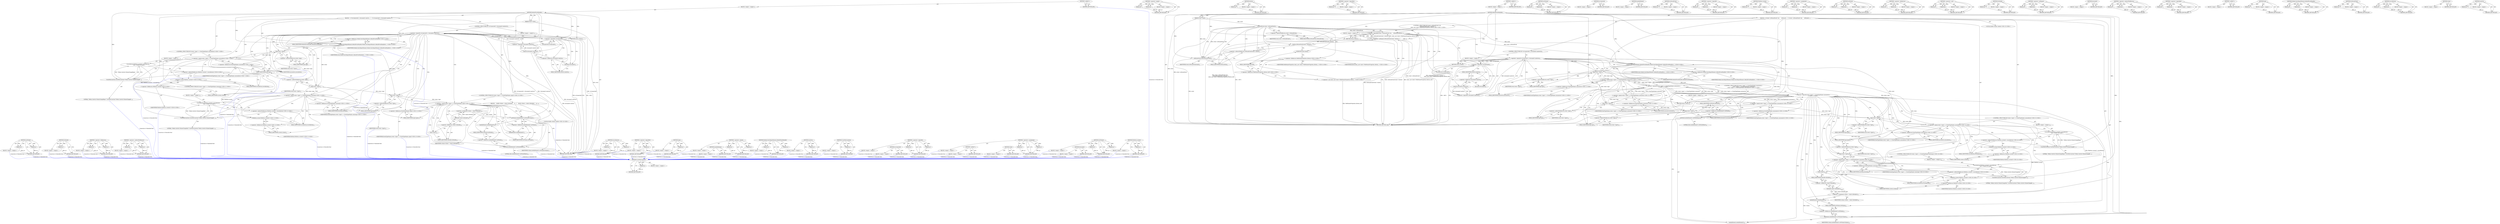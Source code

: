 digraph "Platform.current" {
vulnerable_238 [label=<(METHOD,UserMetricsAction)>];
vulnerable_239 [label=<(PARAM,p1)>];
vulnerable_240 [label=<(BLOCK,&lt;empty&gt;,&lt;empty&gt;)>];
vulnerable_241 [label=<(METHOD_RETURN,ANY)>];
vulnerable_220 [label=<(METHOD,&lt;operator&gt;.equals)>];
vulnerable_221 [label=<(PARAM,p1)>];
vulnerable_222 [label=<(PARAM,p2)>];
vulnerable_223 [label=<(BLOCK,&lt;empty&gt;,&lt;empty&gt;)>];
vulnerable_224 [label=<(METHOD_RETURN,ANY)>];
vulnerable_178 [label=<(METHOD,button)>];
vulnerable_179 [label=<(PARAM,p1)>];
vulnerable_180 [label=<(BLOCK,&lt;empty&gt;,&lt;empty&gt;)>];
vulnerable_181 [label=<(METHOD_RETURN,ANY)>];
vulnerable_201 [label=<(METHOD,&lt;operator&gt;.logicalNot)>];
vulnerable_202 [label=<(PARAM,p1)>];
vulnerable_203 [label=<(BLOCK,&lt;empty&gt;,&lt;empty&gt;)>];
vulnerable_204 [label=<(METHOD_RETURN,ANY)>];
vulnerable_6 [label=<(METHOD,&lt;global&gt;)<SUB>1</SUB>>];
vulnerable_7 [label=<(BLOCK,&lt;empty&gt;,&lt;empty&gt;)<SUB>1</SUB>>];
vulnerable_8 [label=<(METHOD,defaultEventHandler)<SUB>1</SUB>>];
vulnerable_9 [label=<(PARAM,Event* event)<SUB>1</SUB>>];
vulnerable_10 [label=<(BLOCK,{
  if (event-&gt;isMouseEvent() &amp;&amp;
      toMouseE...,{
  if (event-&gt;isMouseEvent() &amp;&amp;
      toMouseE...)<SUB>1</SUB>>];
vulnerable_11 [label="<(CONTROL_STRUCTURE,IF,if (event-&gt;isMouseEvent() &amp;&amp;
      toMouseEvent(event)-&gt;button() !=
          static_cast&lt;short&gt;(WebPointerProperties::Button::Left)))<SUB>2</SUB>>"];
vulnerable_12 [label=<(&lt;operator&gt;.logicalAnd,event-&gt;isMouseEvent() &amp;&amp;
      toMouseEvent(eve...)<SUB>2</SUB>>];
vulnerable_13 [label=<(isMouseEvent,event-&gt;isMouseEvent())<SUB>2</SUB>>];
vulnerable_14 [label=<(&lt;operator&gt;.indirectFieldAccess,event-&gt;isMouseEvent)<SUB>2</SUB>>];
vulnerable_15 [label=<(IDENTIFIER,event,event-&gt;isMouseEvent())<SUB>2</SUB>>];
vulnerable_16 [label=<(FIELD_IDENTIFIER,isMouseEvent,isMouseEvent)<SUB>2</SUB>>];
vulnerable_17 [label=<(&lt;operator&gt;.notEquals,toMouseEvent(event)-&gt;button() !=
          stat...)<SUB>3</SUB>>];
vulnerable_18 [label=<(button,toMouseEvent(event)-&gt;button())<SUB>3</SUB>>];
vulnerable_19 [label=<(&lt;operator&gt;.indirectFieldAccess,toMouseEvent(event)-&gt;button)<SUB>3</SUB>>];
vulnerable_20 [label=<(toMouseEvent,toMouseEvent(event))<SUB>3</SUB>>];
vulnerable_21 [label=<(IDENTIFIER,event,toMouseEvent(event))<SUB>3</SUB>>];
vulnerable_22 [label=<(FIELD_IDENTIFIER,button,button)<SUB>3</SUB>>];
vulnerable_23 [label="<(&lt;operator&gt;.cast,static_cast&lt;short&gt;(WebPointerProperties::Button...)<SUB>4</SUB>>"];
vulnerable_24 [label=<(UNKNOWN,short,short)<SUB>4</SUB>>];
vulnerable_25 [label="<(&lt;operator&gt;.fieldAccess,WebPointerProperties::Button::Left)<SUB>4</SUB>>"];
vulnerable_26 [label="<(&lt;operator&gt;.fieldAccess,WebPointerProperties::Button)<SUB>4</SUB>>"];
vulnerable_27 [label="<(IDENTIFIER,WebPointerProperties,static_cast&lt;short&gt;(WebPointerProperties::Button...)<SUB>4</SUB>>"];
vulnerable_28 [label="<(IDENTIFIER,Button,static_cast&lt;short&gt;(WebPointerProperties::Button...)<SUB>4</SUB>>"];
vulnerable_29 [label=<(FIELD_IDENTIFIER,Left,Left)<SUB>4</SUB>>];
vulnerable_30 [label=<(BLOCK,&lt;empty&gt;,&lt;empty&gt;)<SUB>5</SUB>>];
vulnerable_31 [label=<(RETURN,return;,return;)<SUB>5</SUB>>];
vulnerable_32 [label=<(CONTROL_STRUCTURE,IF,if (!isConnected() || !document().isActive()))<SUB>6</SUB>>];
vulnerable_33 [label=<(&lt;operator&gt;.logicalOr,!isConnected() || !document().isActive())<SUB>6</SUB>>];
vulnerable_34 [label=<(&lt;operator&gt;.logicalNot,!isConnected())<SUB>6</SUB>>];
vulnerable_35 [label=<(isConnected,isConnected())<SUB>6</SUB>>];
vulnerable_36 [label=<(&lt;operator&gt;.logicalNot,!document().isActive())<SUB>6</SUB>>];
vulnerable_37 [label=<(isActive,document().isActive())<SUB>6</SUB>>];
vulnerable_38 [label=<(&lt;operator&gt;.fieldAccess,document().isActive)<SUB>6</SUB>>];
vulnerable_39 [label=<(document,document())<SUB>6</SUB>>];
vulnerable_40 [label=<(FIELD_IDENTIFIER,isActive,isActive)<SUB>6</SUB>>];
vulnerable_41 [label=<(BLOCK,&lt;empty&gt;,&lt;empty&gt;)<SUB>7</SUB>>];
vulnerable_42 [label=<(RETURN,return;,return;)<SUB>7</SUB>>];
vulnerable_43 [label="<(MediaControlInputElement.defaultEventHandler,MediaControlInputElement::defaultEventHandler(e...)<SUB>9</SUB>>"];
vulnerable_44 [label="<(&lt;operator&gt;.fieldAccess,MediaControlInputElement::defaultEventHandler)<SUB>9</SUB>>"];
vulnerable_45 [label="<(IDENTIFIER,MediaControlInputElement,MediaControlInputElement::defaultEventHandler(e...)<SUB>9</SUB>>"];
vulnerable_46 [label=<(FIELD_IDENTIFIER,defaultEventHandler,defaultEventHandler)<SUB>9</SUB>>];
vulnerable_47 [label="<(IDENTIFIER,event,MediaControlInputElement::defaultEventHandler(e...)<SUB>9</SUB>>"];
vulnerable_48 [label="<(CONTROL_STRUCTURE,IF,if (event-&gt;type() == EventTypeNames::mouseover ||
      event-&gt;type() == EventTypeNames::mouseout ||
      event-&gt;type() == EventTypeNames::mousemove))<SUB>11</SUB>>"];
vulnerable_49 [label="<(&lt;operator&gt;.logicalOr,event-&gt;type() == EventTypeNames::mouseover ||
 ...)<SUB>11</SUB>>"];
vulnerable_50 [label="<(&lt;operator&gt;.logicalOr,event-&gt;type() == EventTypeNames::mouseover ||
 ...)<SUB>11</SUB>>"];
vulnerable_51 [label="<(&lt;operator&gt;.equals,event-&gt;type() == EventTypeNames::mouseover)<SUB>11</SUB>>"];
vulnerable_52 [label=<(type,event-&gt;type())<SUB>11</SUB>>];
vulnerable_53 [label=<(&lt;operator&gt;.indirectFieldAccess,event-&gt;type)<SUB>11</SUB>>];
vulnerable_54 [label=<(IDENTIFIER,event,event-&gt;type())<SUB>11</SUB>>];
vulnerable_55 [label=<(FIELD_IDENTIFIER,type,type)<SUB>11</SUB>>];
vulnerable_56 [label="<(&lt;operator&gt;.fieldAccess,EventTypeNames::mouseover)<SUB>11</SUB>>"];
vulnerable_57 [label="<(IDENTIFIER,EventTypeNames,event-&gt;type() == EventTypeNames::mouseover)<SUB>11</SUB>>"];
vulnerable_58 [label=<(FIELD_IDENTIFIER,mouseover,mouseover)<SUB>11</SUB>>];
vulnerable_59 [label="<(&lt;operator&gt;.equals,event-&gt;type() == EventTypeNames::mouseout)<SUB>12</SUB>>"];
vulnerable_60 [label=<(type,event-&gt;type())<SUB>12</SUB>>];
vulnerable_61 [label=<(&lt;operator&gt;.indirectFieldAccess,event-&gt;type)<SUB>12</SUB>>];
vulnerable_62 [label=<(IDENTIFIER,event,event-&gt;type())<SUB>12</SUB>>];
vulnerable_63 [label=<(FIELD_IDENTIFIER,type,type)<SUB>12</SUB>>];
vulnerable_64 [label="<(&lt;operator&gt;.fieldAccess,EventTypeNames::mouseout)<SUB>12</SUB>>"];
vulnerable_65 [label="<(IDENTIFIER,EventTypeNames,event-&gt;type() == EventTypeNames::mouseout)<SUB>12</SUB>>"];
vulnerable_66 [label=<(FIELD_IDENTIFIER,mouseout,mouseout)<SUB>12</SUB>>];
vulnerable_67 [label="<(&lt;operator&gt;.equals,event-&gt;type() == EventTypeNames::mousemove)<SUB>13</SUB>>"];
vulnerable_68 [label=<(type,event-&gt;type())<SUB>13</SUB>>];
vulnerable_69 [label=<(&lt;operator&gt;.indirectFieldAccess,event-&gt;type)<SUB>13</SUB>>];
vulnerable_70 [label=<(IDENTIFIER,event,event-&gt;type())<SUB>13</SUB>>];
vulnerable_71 [label=<(FIELD_IDENTIFIER,type,type)<SUB>13</SUB>>];
vulnerable_72 [label="<(&lt;operator&gt;.fieldAccess,EventTypeNames::mousemove)<SUB>13</SUB>>"];
vulnerable_73 [label="<(IDENTIFIER,EventTypeNames,event-&gt;type() == EventTypeNames::mousemove)<SUB>13</SUB>>"];
vulnerable_74 [label=<(FIELD_IDENTIFIER,mousemove,mousemove)<SUB>13</SUB>>];
vulnerable_75 [label=<(BLOCK,&lt;empty&gt;,&lt;empty&gt;)<SUB>14</SUB>>];
vulnerable_76 [label=<(RETURN,return;,return;)<SUB>14</SUB>>];
vulnerable_77 [label="<(CONTROL_STRUCTURE,IF,if (event-&gt;type() == EventTypeNames::mousedown))<SUB>15</SUB>>"];
vulnerable_78 [label="<(&lt;operator&gt;.equals,event-&gt;type() == EventTypeNames::mousedown)<SUB>15</SUB>>"];
vulnerable_79 [label=<(type,event-&gt;type())<SUB>15</SUB>>];
vulnerable_80 [label=<(&lt;operator&gt;.indirectFieldAccess,event-&gt;type)<SUB>15</SUB>>];
vulnerable_81 [label=<(IDENTIFIER,event,event-&gt;type())<SUB>15</SUB>>];
vulnerable_82 [label=<(FIELD_IDENTIFIER,type,type)<SUB>15</SUB>>];
vulnerable_83 [label="<(&lt;operator&gt;.fieldAccess,EventTypeNames::mousedown)<SUB>15</SUB>>"];
vulnerable_84 [label="<(IDENTIFIER,EventTypeNames,event-&gt;type() == EventTypeNames::mousedown)<SUB>15</SUB>>"];
vulnerable_85 [label=<(FIELD_IDENTIFIER,mousedown,mousedown)<SUB>15</SUB>>];
vulnerable_86 [label=<(BLOCK,&lt;empty&gt;,&lt;empty&gt;)<SUB>16</SUB>>];
vulnerable_87 [label="<(recordAction,Platform::current()-&gt;recordAction(
         Use...)<SUB>16</SUB>>"];
vulnerable_88 [label="<(&lt;operator&gt;.indirectFieldAccess,Platform::current()-&gt;recordAction)<SUB>16</SUB>>"];
vulnerable_89 [label="<(Platform.current,Platform::current())<SUB>16</SUB>>"];
vulnerable_90 [label="<(&lt;operator&gt;.fieldAccess,Platform::current)<SUB>16</SUB>>"];
vulnerable_91 [label="<(IDENTIFIER,Platform,Platform::current())<SUB>16</SUB>>"];
vulnerable_92 [label=<(FIELD_IDENTIFIER,current,current)<SUB>16</SUB>>];
vulnerable_93 [label=<(FIELD_IDENTIFIER,recordAction,recordAction)<SUB>16</SUB>>];
vulnerable_94 [label=<(UserMetricsAction,UserMetricsAction(&quot;Media.Controls.VolumeChangeB...)<SUB>17</SUB>>];
vulnerable_95 [label=<(LITERAL,&quot;Media.Controls.VolumeChangeBegin&quot;,UserMetricsAction(&quot;Media.Controls.VolumeChangeB...)<SUB>17</SUB>>];
vulnerable_96 [label="<(CONTROL_STRUCTURE,IF,if (event-&gt;type() == EventTypeNames::mouseup))<SUB>19</SUB>>"];
vulnerable_97 [label="<(&lt;operator&gt;.equals,event-&gt;type() == EventTypeNames::mouseup)<SUB>19</SUB>>"];
vulnerable_98 [label=<(type,event-&gt;type())<SUB>19</SUB>>];
vulnerable_99 [label=<(&lt;operator&gt;.indirectFieldAccess,event-&gt;type)<SUB>19</SUB>>];
vulnerable_100 [label=<(IDENTIFIER,event,event-&gt;type())<SUB>19</SUB>>];
vulnerable_101 [label=<(FIELD_IDENTIFIER,type,type)<SUB>19</SUB>>];
vulnerable_102 [label="<(&lt;operator&gt;.fieldAccess,EventTypeNames::mouseup)<SUB>19</SUB>>"];
vulnerable_103 [label="<(IDENTIFIER,EventTypeNames,event-&gt;type() == EventTypeNames::mouseup)<SUB>19</SUB>>"];
vulnerable_104 [label=<(FIELD_IDENTIFIER,mouseup,mouseup)<SUB>19</SUB>>];
vulnerable_105 [label=<(BLOCK,&lt;empty&gt;,&lt;empty&gt;)<SUB>20</SUB>>];
vulnerable_106 [label="<(recordAction,Platform::current()-&gt;recordAction(
         Use...)<SUB>20</SUB>>"];
vulnerable_107 [label="<(&lt;operator&gt;.indirectFieldAccess,Platform::current()-&gt;recordAction)<SUB>20</SUB>>"];
vulnerable_108 [label="<(Platform.current,Platform::current())<SUB>20</SUB>>"];
vulnerable_109 [label="<(&lt;operator&gt;.fieldAccess,Platform::current)<SUB>20</SUB>>"];
vulnerable_110 [label="<(IDENTIFIER,Platform,Platform::current())<SUB>20</SUB>>"];
vulnerable_111 [label=<(FIELD_IDENTIFIER,current,current)<SUB>20</SUB>>];
vulnerable_112 [label=<(FIELD_IDENTIFIER,recordAction,recordAction)<SUB>20</SUB>>];
vulnerable_113 [label=<(UserMetricsAction,UserMetricsAction(&quot;Media.Controls.VolumeChangeE...)<SUB>21</SUB>>];
vulnerable_114 [label=<(LITERAL,&quot;Media.Controls.VolumeChangeEnd&quot;,UserMetricsAction(&quot;Media.Controls.VolumeChangeE...)<SUB>21</SUB>>];
vulnerable_115 [label="<(LOCAL,double volume: double)<SUB>23</SUB>>"];
vulnerable_116 [label=<(&lt;operator&gt;.assignment,volume = value().toDouble())<SUB>23</SUB>>];
vulnerable_117 [label=<(IDENTIFIER,volume,volume = value().toDouble())<SUB>23</SUB>>];
vulnerable_118 [label=<(toDouble,value().toDouble())<SUB>23</SUB>>];
vulnerable_119 [label=<(&lt;operator&gt;.fieldAccess,value().toDouble)<SUB>23</SUB>>];
vulnerable_120 [label=<(value,value())<SUB>23</SUB>>];
vulnerable_121 [label=<(FIELD_IDENTIFIER,toDouble,toDouble)<SUB>23</SUB>>];
vulnerable_122 [label=<(setVolume,mediaElement().setVolume(volume))<SUB>24</SUB>>];
vulnerable_123 [label=<(&lt;operator&gt;.fieldAccess,mediaElement().setVolume)<SUB>24</SUB>>];
vulnerable_124 [label=<(mediaElement,mediaElement())<SUB>24</SUB>>];
vulnerable_125 [label=<(FIELD_IDENTIFIER,setVolume,setVolume)<SUB>24</SUB>>];
vulnerable_126 [label=<(IDENTIFIER,volume,mediaElement().setVolume(volume))<SUB>24</SUB>>];
vulnerable_127 [label=<(setMuted,mediaElement().setMuted(false))<SUB>25</SUB>>];
vulnerable_128 [label=<(&lt;operator&gt;.fieldAccess,mediaElement().setMuted)<SUB>25</SUB>>];
vulnerable_129 [label=<(mediaElement,mediaElement())<SUB>25</SUB>>];
vulnerable_130 [label=<(FIELD_IDENTIFIER,setMuted,setMuted)<SUB>25</SUB>>];
vulnerable_131 [label=<(LITERAL,false,mediaElement().setMuted(false))<SUB>25</SUB>>];
vulnerable_132 [label=<(METHOD_RETURN,void)<SUB>1</SUB>>];
vulnerable_134 [label=<(METHOD_RETURN,ANY)<SUB>1</SUB>>];
vulnerable_254 [label=<(METHOD,setVolume)>];
vulnerable_255 [label=<(PARAM,p1)>];
vulnerable_256 [label=<(PARAM,p2)>];
vulnerable_257 [label=<(BLOCK,&lt;empty&gt;,&lt;empty&gt;)>];
vulnerable_258 [label=<(METHOD_RETURN,ANY)>];
vulnerable_205 [label=<(METHOD,isConnected)>];
vulnerable_206 [label=<(BLOCK,&lt;empty&gt;,&lt;empty&gt;)>];
vulnerable_207 [label=<(METHOD_RETURN,ANY)>];
vulnerable_259 [label=<(METHOD,mediaElement)>];
vulnerable_260 [label=<(BLOCK,&lt;empty&gt;,&lt;empty&gt;)>];
vulnerable_261 [label=<(METHOD_RETURN,ANY)>];
vulnerable_164 [label=<(METHOD,isMouseEvent)>];
vulnerable_165 [label=<(PARAM,p1)>];
vulnerable_166 [label=<(BLOCK,&lt;empty&gt;,&lt;empty&gt;)>];
vulnerable_167 [label=<(METHOD_RETURN,ANY)>];
vulnerable_196 [label=<(METHOD,&lt;operator&gt;.logicalOr)>];
vulnerable_197 [label=<(PARAM,p1)>];
vulnerable_198 [label=<(PARAM,p2)>];
vulnerable_199 [label=<(BLOCK,&lt;empty&gt;,&lt;empty&gt;)>];
vulnerable_200 [label=<(METHOD_RETURN,ANY)>];
vulnerable_234 [label=<(METHOD,Platform.current)>];
vulnerable_235 [label=<(PARAM,p1)>];
vulnerable_236 [label=<(BLOCK,&lt;empty&gt;,&lt;empty&gt;)>];
vulnerable_237 [label=<(METHOD_RETURN,ANY)>];
vulnerable_242 [label=<(METHOD,&lt;operator&gt;.assignment)>];
vulnerable_243 [label=<(PARAM,p1)>];
vulnerable_244 [label=<(PARAM,p2)>];
vulnerable_245 [label=<(BLOCK,&lt;empty&gt;,&lt;empty&gt;)>];
vulnerable_246 [label=<(METHOD_RETURN,ANY)>];
vulnerable_262 [label=<(METHOD,setMuted)>];
vulnerable_263 [label=<(PARAM,p1)>];
vulnerable_264 [label=<(PARAM,p2)>];
vulnerable_265 [label=<(BLOCK,&lt;empty&gt;,&lt;empty&gt;)>];
vulnerable_266 [label=<(METHOD_RETURN,ANY)>];
vulnerable_191 [label=<(METHOD,&lt;operator&gt;.fieldAccess)>];
vulnerable_192 [label=<(PARAM,p1)>];
vulnerable_193 [label=<(PARAM,p2)>];
vulnerable_194 [label=<(BLOCK,&lt;empty&gt;,&lt;empty&gt;)>];
vulnerable_195 [label=<(METHOD_RETURN,ANY)>];
vulnerable_186 [label=<(METHOD,&lt;operator&gt;.cast)>];
vulnerable_187 [label=<(PARAM,p1)>];
vulnerable_188 [label=<(PARAM,p2)>];
vulnerable_189 [label=<(BLOCK,&lt;empty&gt;,&lt;empty&gt;)>];
vulnerable_190 [label=<(METHOD_RETURN,ANY)>];
vulnerable_247 [label=<(METHOD,toDouble)>];
vulnerable_248 [label=<(PARAM,p1)>];
vulnerable_249 [label=<(BLOCK,&lt;empty&gt;,&lt;empty&gt;)>];
vulnerable_250 [label=<(METHOD_RETURN,ANY)>];
vulnerable_173 [label=<(METHOD,&lt;operator&gt;.notEquals)>];
vulnerable_174 [label=<(PARAM,p1)>];
vulnerable_175 [label=<(PARAM,p2)>];
vulnerable_176 [label=<(BLOCK,&lt;empty&gt;,&lt;empty&gt;)>];
vulnerable_177 [label=<(METHOD_RETURN,ANY)>];
vulnerable_212 [label=<(METHOD,document)>];
vulnerable_213 [label=<(BLOCK,&lt;empty&gt;,&lt;empty&gt;)>];
vulnerable_214 [label=<(METHOD_RETURN,ANY)>];
vulnerable_168 [label=<(METHOD,&lt;operator&gt;.indirectFieldAccess)>];
vulnerable_169 [label=<(PARAM,p1)>];
vulnerable_170 [label=<(PARAM,p2)>];
vulnerable_171 [label=<(BLOCK,&lt;empty&gt;,&lt;empty&gt;)>];
vulnerable_172 [label=<(METHOD_RETURN,ANY)>];
vulnerable_159 [label=<(METHOD,&lt;operator&gt;.logicalAnd)>];
vulnerable_160 [label=<(PARAM,p1)>];
vulnerable_161 [label=<(PARAM,p2)>];
vulnerable_162 [label=<(BLOCK,&lt;empty&gt;,&lt;empty&gt;)>];
vulnerable_163 [label=<(METHOD_RETURN,ANY)>];
vulnerable_153 [label=<(METHOD,&lt;global&gt;)<SUB>1</SUB>>];
vulnerable_154 [label=<(BLOCK,&lt;empty&gt;,&lt;empty&gt;)>];
vulnerable_155 [label=<(METHOD_RETURN,ANY)>];
vulnerable_225 [label=<(METHOD,type)>];
vulnerable_226 [label=<(PARAM,p1)>];
vulnerable_227 [label=<(BLOCK,&lt;empty&gt;,&lt;empty&gt;)>];
vulnerable_228 [label=<(METHOD_RETURN,ANY)>];
vulnerable_215 [label=<(METHOD,MediaControlInputElement.defaultEventHandler)>];
vulnerable_216 [label=<(PARAM,p1)>];
vulnerable_217 [label=<(PARAM,p2)>];
vulnerable_218 [label=<(BLOCK,&lt;empty&gt;,&lt;empty&gt;)>];
vulnerable_219 [label=<(METHOD_RETURN,ANY)>];
vulnerable_182 [label=<(METHOD,toMouseEvent)>];
vulnerable_183 [label=<(PARAM,p1)>];
vulnerable_184 [label=<(BLOCK,&lt;empty&gt;,&lt;empty&gt;)>];
vulnerable_185 [label=<(METHOD_RETURN,ANY)>];
vulnerable_229 [label=<(METHOD,recordAction)>];
vulnerable_230 [label=<(PARAM,p1)>];
vulnerable_231 [label=<(PARAM,p2)>];
vulnerable_232 [label=<(BLOCK,&lt;empty&gt;,&lt;empty&gt;)>];
vulnerable_233 [label=<(METHOD_RETURN,ANY)>];
vulnerable_251 [label=<(METHOD,value)>];
vulnerable_252 [label=<(BLOCK,&lt;empty&gt;,&lt;empty&gt;)>];
vulnerable_253 [label=<(METHOD_RETURN,ANY)>];
vulnerable_208 [label=<(METHOD,isActive)>];
vulnerable_209 [label=<(PARAM,p1)>];
vulnerable_210 [label=<(BLOCK,&lt;empty&gt;,&lt;empty&gt;)>];
vulnerable_211 [label=<(METHOD_RETURN,ANY)>];
fixed_193 [label=<(METHOD,setMuted)>];
fixed_194 [label=<(PARAM,p1)>];
fixed_195 [label=<(PARAM,p2)>];
fixed_196 [label=<(BLOCK,&lt;empty&gt;,&lt;empty&gt;)>];
fixed_197 [label=<(METHOD_RETURN,ANY)>];
fixed_178 [label=<(METHOD,toDouble)>];
fixed_179 [label=<(PARAM,p1)>];
fixed_180 [label=<(BLOCK,&lt;empty&gt;,&lt;empty&gt;)>];
fixed_181 [label=<(METHOD_RETURN,ANY)>];
fixed_133 [label=<(METHOD,&lt;operator&gt;.fieldAccess)>];
fixed_134 [label=<(PARAM,p1)>];
fixed_135 [label=<(PARAM,p2)>];
fixed_136 [label=<(BLOCK,&lt;empty&gt;,&lt;empty&gt;)>];
fixed_137 [label=<(METHOD_RETURN,ANY)>];
fixed_155 [label=<(METHOD,&lt;operator&gt;.indirectFieldAccess)>];
fixed_156 [label=<(PARAM,p1)>];
fixed_157 [label=<(PARAM,p2)>];
fixed_158 [label=<(BLOCK,&lt;empty&gt;,&lt;empty&gt;)>];
fixed_159 [label=<(METHOD_RETURN,ANY)>];
fixed_6 [label=<(METHOD,&lt;global&gt;)<SUB>1</SUB>>];
fixed_7 [label=<(BLOCK,&lt;empty&gt;,&lt;empty&gt;)<SUB>1</SUB>>];
fixed_8 [label=<(METHOD,defaultEventHandler)<SUB>1</SUB>>];
fixed_9 [label=<(PARAM,Event* event)<SUB>1</SUB>>];
fixed_10 [label=<(BLOCK,{
   if (!isConnected() || !document().isActive...,{
   if (!isConnected() || !document().isActive...)<SUB>1</SUB>>];
fixed_11 [label=<(CONTROL_STRUCTURE,IF,if (!isConnected() || !document().isActive()))<SUB>2</SUB>>];
fixed_12 [label=<(&lt;operator&gt;.logicalOr,!isConnected() || !document().isActive())<SUB>2</SUB>>];
fixed_13 [label=<(&lt;operator&gt;.logicalNot,!isConnected())<SUB>2</SUB>>];
fixed_14 [label=<(isConnected,isConnected())<SUB>2</SUB>>];
fixed_15 [label=<(&lt;operator&gt;.logicalNot,!document().isActive())<SUB>2</SUB>>];
fixed_16 [label=<(isActive,document().isActive())<SUB>2</SUB>>];
fixed_17 [label=<(&lt;operator&gt;.fieldAccess,document().isActive)<SUB>2</SUB>>];
fixed_18 [label=<(document,document())<SUB>2</SUB>>];
fixed_19 [label=<(FIELD_IDENTIFIER,isActive,isActive)<SUB>2</SUB>>];
fixed_20 [label=<(BLOCK,&lt;empty&gt;,&lt;empty&gt;)<SUB>3</SUB>>];
fixed_21 [label=<(RETURN,return;,return;)<SUB>3</SUB>>];
fixed_22 [label="<(MediaControlInputElement.defaultEventHandler,MediaControlInputElement::defaultEventHandler(e...)<SUB>5</SUB>>"];
fixed_23 [label="<(&lt;operator&gt;.fieldAccess,MediaControlInputElement::defaultEventHandler)<SUB>5</SUB>>"];
fixed_24 [label="<(IDENTIFIER,MediaControlInputElement,MediaControlInputElement::defaultEventHandler(e...)<SUB>5</SUB>>"];
fixed_25 [label=<(FIELD_IDENTIFIER,defaultEventHandler,defaultEventHandler)<SUB>5</SUB>>];
fixed_26 [label="<(IDENTIFIER,event,MediaControlInputElement::defaultEventHandler(e...)<SUB>5</SUB>>"];
fixed_27 [label="<(CONTROL_STRUCTURE,IF,if (event-&gt;type() == EventTypeNames::mousedown))<SUB>7</SUB>>"];
fixed_28 [label="<(&lt;operator&gt;.equals,event-&gt;type() == EventTypeNames::mousedown)<SUB>7</SUB>>"];
fixed_29 [label=<(type,event-&gt;type())<SUB>7</SUB>>];
fixed_30 [label=<(&lt;operator&gt;.indirectFieldAccess,event-&gt;type)<SUB>7</SUB>>];
fixed_31 [label=<(IDENTIFIER,event,event-&gt;type())<SUB>7</SUB>>];
fixed_32 [label=<(FIELD_IDENTIFIER,type,type)<SUB>7</SUB>>];
fixed_33 [label="<(&lt;operator&gt;.fieldAccess,EventTypeNames::mousedown)<SUB>7</SUB>>"];
fixed_34 [label="<(IDENTIFIER,EventTypeNames,event-&gt;type() == EventTypeNames::mousedown)<SUB>7</SUB>>"];
fixed_35 [label=<(FIELD_IDENTIFIER,mousedown,mousedown)<SUB>7</SUB>>];
fixed_36 [label=<(BLOCK,&lt;empty&gt;,&lt;empty&gt;)<SUB>8</SUB>>];
fixed_37 [label="<(recordAction,Platform::current()-&gt;recordAction(
         Use...)<SUB>8</SUB>>"];
fixed_38 [label="<(&lt;operator&gt;.indirectFieldAccess,Platform::current()-&gt;recordAction)<SUB>8</SUB>>"];
fixed_39 [label="<(Platform.current,Platform::current())<SUB>8</SUB>>"];
fixed_40 [label="<(&lt;operator&gt;.fieldAccess,Platform::current)<SUB>8</SUB>>"];
fixed_41 [label="<(IDENTIFIER,Platform,Platform::current())<SUB>8</SUB>>"];
fixed_42 [label=<(FIELD_IDENTIFIER,current,current)<SUB>8</SUB>>];
fixed_43 [label=<(FIELD_IDENTIFIER,recordAction,recordAction)<SUB>8</SUB>>];
fixed_44 [label=<(UserMetricsAction,UserMetricsAction(&quot;Media.Controls.VolumeChangeB...)<SUB>9</SUB>>];
fixed_45 [label=<(LITERAL,&quot;Media.Controls.VolumeChangeBegin&quot;,UserMetricsAction(&quot;Media.Controls.VolumeChangeB...)<SUB>9</SUB>>];
fixed_46 [label="<(CONTROL_STRUCTURE,IF,if (event-&gt;type() == EventTypeNames::mouseup))<SUB>11</SUB>>"];
fixed_47 [label="<(&lt;operator&gt;.equals,event-&gt;type() == EventTypeNames::mouseup)<SUB>11</SUB>>"];
fixed_48 [label=<(type,event-&gt;type())<SUB>11</SUB>>];
fixed_49 [label=<(&lt;operator&gt;.indirectFieldAccess,event-&gt;type)<SUB>11</SUB>>];
fixed_50 [label=<(IDENTIFIER,event,event-&gt;type())<SUB>11</SUB>>];
fixed_51 [label=<(FIELD_IDENTIFIER,type,type)<SUB>11</SUB>>];
fixed_52 [label="<(&lt;operator&gt;.fieldAccess,EventTypeNames::mouseup)<SUB>11</SUB>>"];
fixed_53 [label="<(IDENTIFIER,EventTypeNames,event-&gt;type() == EventTypeNames::mouseup)<SUB>11</SUB>>"];
fixed_54 [label=<(FIELD_IDENTIFIER,mouseup,mouseup)<SUB>11</SUB>>];
fixed_55 [label=<(BLOCK,&lt;empty&gt;,&lt;empty&gt;)<SUB>12</SUB>>];
fixed_56 [label="<(recordAction,Platform::current()-&gt;recordAction(
         Use...)<SUB>12</SUB>>"];
fixed_57 [label="<(&lt;operator&gt;.indirectFieldAccess,Platform::current()-&gt;recordAction)<SUB>12</SUB>>"];
fixed_58 [label="<(Platform.current,Platform::current())<SUB>12</SUB>>"];
fixed_59 [label="<(&lt;operator&gt;.fieldAccess,Platform::current)<SUB>12</SUB>>"];
fixed_60 [label="<(IDENTIFIER,Platform,Platform::current())<SUB>12</SUB>>"];
fixed_61 [label=<(FIELD_IDENTIFIER,current,current)<SUB>12</SUB>>];
fixed_62 [label=<(FIELD_IDENTIFIER,recordAction,recordAction)<SUB>12</SUB>>];
fixed_63 [label=<(UserMetricsAction,UserMetricsAction(&quot;Media.Controls.VolumeChangeE...)<SUB>13</SUB>>];
fixed_64 [label=<(LITERAL,&quot;Media.Controls.VolumeChangeEnd&quot;,UserMetricsAction(&quot;Media.Controls.VolumeChangeE...)<SUB>13</SUB>>];
fixed_65 [label="<(CONTROL_STRUCTURE,IF,if (event-&gt;type() == EventTypeNames::input))<SUB>15</SUB>>"];
fixed_66 [label="<(&lt;operator&gt;.equals,event-&gt;type() == EventTypeNames::input)<SUB>15</SUB>>"];
fixed_67 [label=<(type,event-&gt;type())<SUB>15</SUB>>];
fixed_68 [label=<(&lt;operator&gt;.indirectFieldAccess,event-&gt;type)<SUB>15</SUB>>];
fixed_69 [label=<(IDENTIFIER,event,event-&gt;type())<SUB>15</SUB>>];
fixed_70 [label=<(FIELD_IDENTIFIER,type,type)<SUB>15</SUB>>];
fixed_71 [label="<(&lt;operator&gt;.fieldAccess,EventTypeNames::input)<SUB>15</SUB>>"];
fixed_72 [label="<(IDENTIFIER,EventTypeNames,event-&gt;type() == EventTypeNames::input)<SUB>15</SUB>>"];
fixed_73 [label=<(FIELD_IDENTIFIER,input,input)<SUB>15</SUB>>];
fixed_74 [label=<(BLOCK,{
    double volume = value().toDouble();
    m...,{
    double volume = value().toDouble();
    m...)<SUB>15</SUB>>];
fixed_75 [label="<(LOCAL,double volume: double)<SUB>16</SUB>>"];
fixed_76 [label=<(&lt;operator&gt;.assignment,volume = value().toDouble())<SUB>16</SUB>>];
fixed_77 [label=<(IDENTIFIER,volume,volume = value().toDouble())<SUB>16</SUB>>];
fixed_78 [label=<(toDouble,value().toDouble())<SUB>16</SUB>>];
fixed_79 [label=<(&lt;operator&gt;.fieldAccess,value().toDouble)<SUB>16</SUB>>];
fixed_80 [label=<(value,value())<SUB>16</SUB>>];
fixed_81 [label=<(FIELD_IDENTIFIER,toDouble,toDouble)<SUB>16</SUB>>];
fixed_82 [label=<(setVolume,mediaElement().setVolume(volume))<SUB>17</SUB>>];
fixed_83 [label=<(&lt;operator&gt;.fieldAccess,mediaElement().setVolume)<SUB>17</SUB>>];
fixed_84 [label=<(mediaElement,mediaElement())<SUB>17</SUB>>];
fixed_85 [label=<(FIELD_IDENTIFIER,setVolume,setVolume)<SUB>17</SUB>>];
fixed_86 [label=<(IDENTIFIER,volume,mediaElement().setVolume(volume))<SUB>17</SUB>>];
fixed_87 [label=<(setMuted,mediaElement().setMuted(false))<SUB>18</SUB>>];
fixed_88 [label=<(&lt;operator&gt;.fieldAccess,mediaElement().setMuted)<SUB>18</SUB>>];
fixed_89 [label=<(mediaElement,mediaElement())<SUB>18</SUB>>];
fixed_90 [label=<(FIELD_IDENTIFIER,setMuted,setMuted)<SUB>18</SUB>>];
fixed_91 [label=<(LITERAL,false,mediaElement().setMuted(false))<SUB>18</SUB>>];
fixed_92 [label=<(METHOD_RETURN,void)<SUB>1</SUB>>];
fixed_94 [label=<(METHOD_RETURN,ANY)<SUB>1</SUB>>];
fixed_160 [label=<(METHOD,recordAction)>];
fixed_161 [label=<(PARAM,p1)>];
fixed_162 [label=<(PARAM,p2)>];
fixed_163 [label=<(BLOCK,&lt;empty&gt;,&lt;empty&gt;)>];
fixed_164 [label=<(METHOD_RETURN,ANY)>];
fixed_122 [label=<(METHOD,&lt;operator&gt;.logicalNot)>];
fixed_123 [label=<(PARAM,p1)>];
fixed_124 [label=<(BLOCK,&lt;empty&gt;,&lt;empty&gt;)>];
fixed_125 [label=<(METHOD_RETURN,ANY)>];
fixed_151 [label=<(METHOD,type)>];
fixed_152 [label=<(PARAM,p1)>];
fixed_153 [label=<(BLOCK,&lt;empty&gt;,&lt;empty&gt;)>];
fixed_154 [label=<(METHOD_RETURN,ANY)>];
fixed_190 [label=<(METHOD,mediaElement)>];
fixed_191 [label=<(BLOCK,&lt;empty&gt;,&lt;empty&gt;)>];
fixed_192 [label=<(METHOD_RETURN,ANY)>];
fixed_146 [label=<(METHOD,&lt;operator&gt;.equals)>];
fixed_147 [label=<(PARAM,p1)>];
fixed_148 [label=<(PARAM,p2)>];
fixed_149 [label=<(BLOCK,&lt;empty&gt;,&lt;empty&gt;)>];
fixed_150 [label=<(METHOD_RETURN,ANY)>];
fixed_141 [label=<(METHOD,MediaControlInputElement.defaultEventHandler)>];
fixed_142 [label=<(PARAM,p1)>];
fixed_143 [label=<(PARAM,p2)>];
fixed_144 [label=<(BLOCK,&lt;empty&gt;,&lt;empty&gt;)>];
fixed_145 [label=<(METHOD_RETURN,ANY)>];
fixed_129 [label=<(METHOD,isActive)>];
fixed_130 [label=<(PARAM,p1)>];
fixed_131 [label=<(BLOCK,&lt;empty&gt;,&lt;empty&gt;)>];
fixed_132 [label=<(METHOD_RETURN,ANY)>];
fixed_169 [label=<(METHOD,UserMetricsAction)>];
fixed_170 [label=<(PARAM,p1)>];
fixed_171 [label=<(BLOCK,&lt;empty&gt;,&lt;empty&gt;)>];
fixed_172 [label=<(METHOD_RETURN,ANY)>];
fixed_126 [label=<(METHOD,isConnected)>];
fixed_127 [label=<(BLOCK,&lt;empty&gt;,&lt;empty&gt;)>];
fixed_128 [label=<(METHOD_RETURN,ANY)>];
fixed_117 [label=<(METHOD,&lt;operator&gt;.logicalOr)>];
fixed_118 [label=<(PARAM,p1)>];
fixed_119 [label=<(PARAM,p2)>];
fixed_120 [label=<(BLOCK,&lt;empty&gt;,&lt;empty&gt;)>];
fixed_121 [label=<(METHOD_RETURN,ANY)>];
fixed_111 [label=<(METHOD,&lt;global&gt;)<SUB>1</SUB>>];
fixed_112 [label=<(BLOCK,&lt;empty&gt;,&lt;empty&gt;)>];
fixed_113 [label=<(METHOD_RETURN,ANY)>];
fixed_182 [label=<(METHOD,value)>];
fixed_183 [label=<(BLOCK,&lt;empty&gt;,&lt;empty&gt;)>];
fixed_184 [label=<(METHOD_RETURN,ANY)>];
fixed_173 [label=<(METHOD,&lt;operator&gt;.assignment)>];
fixed_174 [label=<(PARAM,p1)>];
fixed_175 [label=<(PARAM,p2)>];
fixed_176 [label=<(BLOCK,&lt;empty&gt;,&lt;empty&gt;)>];
fixed_177 [label=<(METHOD_RETURN,ANY)>];
fixed_138 [label=<(METHOD,document)>];
fixed_139 [label=<(BLOCK,&lt;empty&gt;,&lt;empty&gt;)>];
fixed_140 [label=<(METHOD_RETURN,ANY)>];
fixed_185 [label=<(METHOD,setVolume)>];
fixed_186 [label=<(PARAM,p1)>];
fixed_187 [label=<(PARAM,p2)>];
fixed_188 [label=<(BLOCK,&lt;empty&gt;,&lt;empty&gt;)>];
fixed_189 [label=<(METHOD_RETURN,ANY)>];
fixed_165 [label=<(METHOD,Platform.current)>];
fixed_166 [label=<(PARAM,p1)>];
fixed_167 [label=<(BLOCK,&lt;empty&gt;,&lt;empty&gt;)>];
fixed_168 [label=<(METHOD_RETURN,ANY)>];
vulnerable_238 -> vulnerable_239  [key=0, label="AST: "];
vulnerable_238 -> vulnerable_239  [key=1, label="DDG: "];
vulnerable_238 -> vulnerable_240  [key=0, label="AST: "];
vulnerable_238 -> vulnerable_241  [key=0, label="AST: "];
vulnerable_238 -> vulnerable_241  [key=1, label="CFG: "];
vulnerable_239 -> vulnerable_241  [key=0, label="DDG: p1"];
vulnerable_220 -> vulnerable_221  [key=0, label="AST: "];
vulnerable_220 -> vulnerable_221  [key=1, label="DDG: "];
vulnerable_220 -> vulnerable_223  [key=0, label="AST: "];
vulnerable_220 -> vulnerable_222  [key=0, label="AST: "];
vulnerable_220 -> vulnerable_222  [key=1, label="DDG: "];
vulnerable_220 -> vulnerable_224  [key=0, label="AST: "];
vulnerable_220 -> vulnerable_224  [key=1, label="CFG: "];
vulnerable_221 -> vulnerable_224  [key=0, label="DDG: p1"];
vulnerable_222 -> vulnerable_224  [key=0, label="DDG: p2"];
vulnerable_178 -> vulnerable_179  [key=0, label="AST: "];
vulnerable_178 -> vulnerable_179  [key=1, label="DDG: "];
vulnerable_178 -> vulnerable_180  [key=0, label="AST: "];
vulnerable_178 -> vulnerable_181  [key=0, label="AST: "];
vulnerable_178 -> vulnerable_181  [key=1, label="CFG: "];
vulnerable_179 -> vulnerable_181  [key=0, label="DDG: p1"];
vulnerable_201 -> vulnerable_202  [key=0, label="AST: "];
vulnerable_201 -> vulnerable_202  [key=1, label="DDG: "];
vulnerable_201 -> vulnerable_203  [key=0, label="AST: "];
vulnerable_201 -> vulnerable_204  [key=0, label="AST: "];
vulnerable_201 -> vulnerable_204  [key=1, label="CFG: "];
vulnerable_202 -> vulnerable_204  [key=0, label="DDG: p1"];
vulnerable_6 -> vulnerable_7  [key=0, label="AST: "];
vulnerable_6 -> vulnerable_134  [key=0, label="AST: "];
vulnerable_6 -> vulnerable_134  [key=1, label="CFG: "];
vulnerable_7 -> vulnerable_8  [key=0, label="AST: "];
vulnerable_8 -> vulnerable_9  [key=0, label="AST: "];
vulnerable_8 -> vulnerable_9  [key=1, label="DDG: "];
vulnerable_8 -> vulnerable_10  [key=0, label="AST: "];
vulnerable_8 -> vulnerable_132  [key=0, label="AST: "];
vulnerable_8 -> vulnerable_16  [key=0, label="CFG: "];
vulnerable_8 -> vulnerable_43  [key=0, label="DDG: "];
vulnerable_8 -> vulnerable_122  [key=0, label="DDG: "];
vulnerable_8 -> vulnerable_127  [key=0, label="DDG: "];
vulnerable_8 -> vulnerable_31  [key=0, label="DDG: "];
vulnerable_8 -> vulnerable_42  [key=0, label="DDG: "];
vulnerable_8 -> vulnerable_76  [key=0, label="DDG: "];
vulnerable_8 -> vulnerable_34  [key=0, label="DDG: "];
vulnerable_8 -> vulnerable_94  [key=0, label="DDG: "];
vulnerable_8 -> vulnerable_113  [key=0, label="DDG: "];
vulnerable_8 -> vulnerable_20  [key=0, label="DDG: "];
vulnerable_9 -> vulnerable_132  [key=0, label="DDG: event"];
vulnerable_9 -> vulnerable_43  [key=0, label="DDG: event"];
vulnerable_9 -> vulnerable_13  [key=0, label="DDG: event"];
vulnerable_9 -> vulnerable_20  [key=0, label="DDG: event"];
vulnerable_10 -> vulnerable_11  [key=0, label="AST: "];
vulnerable_10 -> vulnerable_32  [key=0, label="AST: "];
vulnerable_10 -> vulnerable_43  [key=0, label="AST: "];
vulnerable_10 -> vulnerable_48  [key=0, label="AST: "];
vulnerable_10 -> vulnerable_77  [key=0, label="AST: "];
vulnerable_10 -> vulnerable_96  [key=0, label="AST: "];
vulnerable_10 -> vulnerable_115  [key=0, label="AST: "];
vulnerable_10 -> vulnerable_116  [key=0, label="AST: "];
vulnerable_10 -> vulnerable_122  [key=0, label="AST: "];
vulnerable_10 -> vulnerable_127  [key=0, label="AST: "];
vulnerable_11 -> vulnerable_12  [key=0, label="AST: "];
vulnerable_11 -> vulnerable_30  [key=0, label="AST: "];
vulnerable_12 -> vulnerable_13  [key=0, label="AST: "];
vulnerable_12 -> vulnerable_17  [key=0, label="AST: "];
vulnerable_12 -> vulnerable_31  [key=0, label="CFG: "];
vulnerable_12 -> vulnerable_31  [key=1, label="CDG: "];
vulnerable_12 -> vulnerable_35  [key=0, label="CFG: "];
vulnerable_12 -> vulnerable_35  [key=1, label="CDG: "];
vulnerable_12 -> vulnerable_132  [key=0, label="DDG: event-&gt;isMouseEvent()"];
vulnerable_12 -> vulnerable_132  [key=1, label="DDG: toMouseEvent(event)-&gt;button() !=
          static_cast&lt;short&gt;(WebPointerProperties::Button::Left)"];
vulnerable_12 -> vulnerable_132  [key=2, label="DDG: event-&gt;isMouseEvent() &amp;&amp;
      toMouseEvent(event)-&gt;button() !=
          static_cast&lt;short&gt;(WebPointerProperties::Button::Left)"];
vulnerable_12 -> vulnerable_34  [key=0, label="CDG: "];
vulnerable_12 -> vulnerable_33  [key=0, label="CDG: "];
vulnerable_13 -> vulnerable_14  [key=0, label="AST: "];
vulnerable_13 -> vulnerable_12  [key=0, label="CFG: "];
vulnerable_13 -> vulnerable_12  [key=1, label="DDG: event-&gt;isMouseEvent"];
vulnerable_13 -> vulnerable_20  [key=0, label="CFG: "];
vulnerable_13 -> vulnerable_20  [key=1, label="DDG: event-&gt;isMouseEvent"];
vulnerable_13 -> vulnerable_20  [key=2, label="CDG: "];
vulnerable_13 -> vulnerable_132  [key=0, label="DDG: event-&gt;isMouseEvent"];
vulnerable_13 -> vulnerable_43  [key=0, label="DDG: event-&gt;isMouseEvent"];
vulnerable_13 -> vulnerable_17  [key=0, label="CDG: "];
vulnerable_13 -> vulnerable_26  [key=0, label="CDG: "];
vulnerable_13 -> vulnerable_19  [key=0, label="CDG: "];
vulnerable_13 -> vulnerable_25  [key=0, label="CDG: "];
vulnerable_13 -> vulnerable_18  [key=0, label="CDG: "];
vulnerable_13 -> vulnerable_24  [key=0, label="CDG: "];
vulnerable_13 -> vulnerable_22  [key=0, label="CDG: "];
vulnerable_13 -> vulnerable_29  [key=0, label="CDG: "];
vulnerable_13 -> vulnerable_23  [key=0, label="CDG: "];
vulnerable_14 -> vulnerable_15  [key=0, label="AST: "];
vulnerable_14 -> vulnerable_16  [key=0, label="AST: "];
vulnerable_14 -> vulnerable_13  [key=0, label="CFG: "];
vulnerable_16 -> vulnerable_14  [key=0, label="CFG: "];
vulnerable_17 -> vulnerable_18  [key=0, label="AST: "];
vulnerable_17 -> vulnerable_23  [key=0, label="AST: "];
vulnerable_17 -> vulnerable_12  [key=0, label="CFG: "];
vulnerable_17 -> vulnerable_12  [key=1, label="DDG: toMouseEvent(event)-&gt;button()"];
vulnerable_17 -> vulnerable_12  [key=2, label="DDG: static_cast&lt;short&gt;(WebPointerProperties::Button::Left)"];
vulnerable_17 -> vulnerable_132  [key=0, label="DDG: toMouseEvent(event)-&gt;button()"];
vulnerable_17 -> vulnerable_132  [key=1, label="DDG: static_cast&lt;short&gt;(WebPointerProperties::Button::Left)"];
vulnerable_18 -> vulnerable_19  [key=0, label="AST: "];
vulnerable_18 -> vulnerable_24  [key=0, label="CFG: "];
vulnerable_18 -> vulnerable_132  [key=0, label="DDG: toMouseEvent(event)-&gt;button"];
vulnerable_18 -> vulnerable_17  [key=0, label="DDG: toMouseEvent(event)-&gt;button"];
vulnerable_19 -> vulnerable_20  [key=0, label="AST: "];
vulnerable_19 -> vulnerable_22  [key=0, label="AST: "];
vulnerable_19 -> vulnerable_18  [key=0, label="CFG: "];
vulnerable_20 -> vulnerable_21  [key=0, label="AST: "];
vulnerable_20 -> vulnerable_22  [key=0, label="CFG: "];
vulnerable_20 -> vulnerable_132  [key=0, label="DDG: event"];
vulnerable_20 -> vulnerable_43  [key=0, label="DDG: event"];
vulnerable_22 -> vulnerable_19  [key=0, label="CFG: "];
vulnerable_23 -> vulnerable_24  [key=0, label="AST: "];
vulnerable_23 -> vulnerable_25  [key=0, label="AST: "];
vulnerable_23 -> vulnerable_17  [key=0, label="CFG: "];
vulnerable_23 -> vulnerable_132  [key=0, label="DDG: WebPointerProperties::Button::Left"];
vulnerable_24 -> vulnerable_26  [key=0, label="CFG: "];
vulnerable_25 -> vulnerable_26  [key=0, label="AST: "];
vulnerable_25 -> vulnerable_29  [key=0, label="AST: "];
vulnerable_25 -> vulnerable_23  [key=0, label="CFG: "];
vulnerable_26 -> vulnerable_27  [key=0, label="AST: "];
vulnerable_26 -> vulnerable_28  [key=0, label="AST: "];
vulnerable_26 -> vulnerable_29  [key=0, label="CFG: "];
vulnerable_29 -> vulnerable_25  [key=0, label="CFG: "];
vulnerable_30 -> vulnerable_31  [key=0, label="AST: "];
vulnerable_31 -> vulnerable_132  [key=0, label="CFG: "];
vulnerable_31 -> vulnerable_132  [key=1, label="DDG: &lt;RET&gt;"];
vulnerable_32 -> vulnerable_33  [key=0, label="AST: "];
vulnerable_32 -> vulnerable_41  [key=0, label="AST: "];
vulnerable_33 -> vulnerable_34  [key=0, label="AST: "];
vulnerable_33 -> vulnerable_36  [key=0, label="AST: "];
vulnerable_33 -> vulnerable_42  [key=0, label="CFG: "];
vulnerable_33 -> vulnerable_42  [key=1, label="CDG: "];
vulnerable_33 -> vulnerable_46  [key=0, label="CFG: "];
vulnerable_33 -> vulnerable_46  [key=1, label="CDG: "];
vulnerable_33 -> vulnerable_51  [key=0, label="CDG: "];
vulnerable_33 -> vulnerable_52  [key=0, label="CDG: "];
vulnerable_33 -> vulnerable_56  [key=0, label="CDG: "];
vulnerable_33 -> vulnerable_50  [key=0, label="CDG: "];
vulnerable_33 -> vulnerable_44  [key=0, label="CDG: "];
vulnerable_33 -> vulnerable_43  [key=0, label="CDG: "];
vulnerable_33 -> vulnerable_58  [key=0, label="CDG: "];
vulnerable_33 -> vulnerable_49  [key=0, label="CDG: "];
vulnerable_33 -> vulnerable_53  [key=0, label="CDG: "];
vulnerable_33 -> vulnerable_55  [key=0, label="CDG: "];
vulnerable_34 -> vulnerable_35  [key=0, label="AST: "];
vulnerable_34 -> vulnerable_39  [key=0, label="CFG: "];
vulnerable_34 -> vulnerable_39  [key=1, label="CDG: "];
vulnerable_34 -> vulnerable_33  [key=0, label="CFG: "];
vulnerable_34 -> vulnerable_33  [key=1, label="DDG: isConnected()"];
vulnerable_34 -> vulnerable_37  [key=0, label="CDG: "];
vulnerable_34 -> vulnerable_38  [key=0, label="CDG: "];
vulnerable_34 -> vulnerable_40  [key=0, label="CDG: "];
vulnerable_34 -> vulnerable_36  [key=0, label="CDG: "];
vulnerable_35 -> vulnerable_34  [key=0, label="CFG: "];
vulnerable_36 -> vulnerable_37  [key=0, label="AST: "];
vulnerable_36 -> vulnerable_33  [key=0, label="CFG: "];
vulnerable_36 -> vulnerable_33  [key=1, label="DDG: document().isActive()"];
vulnerable_37 -> vulnerable_38  [key=0, label="AST: "];
vulnerable_37 -> vulnerable_36  [key=0, label="CFG: "];
vulnerable_37 -> vulnerable_36  [key=1, label="DDG: document().isActive"];
vulnerable_38 -> vulnerable_39  [key=0, label="AST: "];
vulnerable_38 -> vulnerable_40  [key=0, label="AST: "];
vulnerable_38 -> vulnerable_37  [key=0, label="CFG: "];
vulnerable_39 -> vulnerable_40  [key=0, label="CFG: "];
vulnerable_40 -> vulnerable_38  [key=0, label="CFG: "];
vulnerable_41 -> vulnerable_42  [key=0, label="AST: "];
vulnerable_42 -> vulnerable_132  [key=0, label="CFG: "];
vulnerable_42 -> vulnerable_132  [key=1, label="DDG: &lt;RET&gt;"];
vulnerable_43 -> vulnerable_44  [key=0, label="AST: "];
vulnerable_43 -> vulnerable_47  [key=0, label="AST: "];
vulnerable_43 -> vulnerable_55  [key=0, label="CFG: "];
vulnerable_43 -> vulnerable_79  [key=0, label="DDG: event"];
vulnerable_43 -> vulnerable_98  [key=0, label="DDG: event"];
vulnerable_43 -> vulnerable_68  [key=0, label="DDG: event"];
vulnerable_43 -> vulnerable_52  [key=0, label="DDG: event"];
vulnerable_43 -> vulnerable_60  [key=0, label="DDG: event"];
vulnerable_44 -> vulnerable_45  [key=0, label="AST: "];
vulnerable_44 -> vulnerable_46  [key=0, label="AST: "];
vulnerable_44 -> vulnerable_43  [key=0, label="CFG: "];
vulnerable_46 -> vulnerable_44  [key=0, label="CFG: "];
vulnerable_48 -> vulnerable_49  [key=0, label="AST: "];
vulnerable_48 -> vulnerable_75  [key=0, label="AST: "];
vulnerable_49 -> vulnerable_50  [key=0, label="AST: "];
vulnerable_49 -> vulnerable_67  [key=0, label="AST: "];
vulnerable_49 -> vulnerable_76  [key=0, label="CFG: "];
vulnerable_49 -> vulnerable_76  [key=1, label="CDG: "];
vulnerable_49 -> vulnerable_82  [key=0, label="CFG: "];
vulnerable_49 -> vulnerable_82  [key=1, label="CDG: "];
vulnerable_49 -> vulnerable_98  [key=0, label="CDG: "];
vulnerable_49 -> vulnerable_120  [key=0, label="CDG: "];
vulnerable_49 -> vulnerable_128  [key=0, label="CDG: "];
vulnerable_49 -> vulnerable_102  [key=0, label="CDG: "];
vulnerable_49 -> vulnerable_85  [key=0, label="CDG: "];
vulnerable_49 -> vulnerable_104  [key=0, label="CDG: "];
vulnerable_49 -> vulnerable_119  [key=0, label="CDG: "];
vulnerable_49 -> vulnerable_121  [key=0, label="CDG: "];
vulnerable_49 -> vulnerable_97  [key=0, label="CDG: "];
vulnerable_49 -> vulnerable_129  [key=0, label="CDG: "];
vulnerable_49 -> vulnerable_101  [key=0, label="CDG: "];
vulnerable_49 -> vulnerable_79  [key=0, label="CDG: "];
vulnerable_49 -> vulnerable_80  [key=0, label="CDG: "];
vulnerable_49 -> vulnerable_130  [key=0, label="CDG: "];
vulnerable_49 -> vulnerable_118  [key=0, label="CDG: "];
vulnerable_49 -> vulnerable_127  [key=0, label="CDG: "];
vulnerable_49 -> vulnerable_116  [key=0, label="CDG: "];
vulnerable_49 -> vulnerable_122  [key=0, label="CDG: "];
vulnerable_49 -> vulnerable_99  [key=0, label="CDG: "];
vulnerable_49 -> vulnerable_123  [key=0, label="CDG: "];
vulnerable_49 -> vulnerable_83  [key=0, label="CDG: "];
vulnerable_49 -> vulnerable_124  [key=0, label="CDG: "];
vulnerable_49 -> vulnerable_125  [key=0, label="CDG: "];
vulnerable_49 -> vulnerable_78  [key=0, label="CDG: "];
vulnerable_50 -> vulnerable_51  [key=0, label="AST: "];
vulnerable_50 -> vulnerable_59  [key=0, label="AST: "];
vulnerable_50 -> vulnerable_49  [key=0, label="CFG: "];
vulnerable_50 -> vulnerable_49  [key=1, label="DDG: event-&gt;type() == EventTypeNames::mouseover"];
vulnerable_50 -> vulnerable_49  [key=2, label="DDG: event-&gt;type() == EventTypeNames::mouseout"];
vulnerable_50 -> vulnerable_71  [key=0, label="CFG: "];
vulnerable_50 -> vulnerable_71  [key=1, label="CDG: "];
vulnerable_50 -> vulnerable_68  [key=0, label="CDG: "];
vulnerable_50 -> vulnerable_69  [key=0, label="CDG: "];
vulnerable_50 -> vulnerable_67  [key=0, label="CDG: "];
vulnerable_50 -> vulnerable_74  [key=0, label="CDG: "];
vulnerable_50 -> vulnerable_72  [key=0, label="CDG: "];
vulnerable_51 -> vulnerable_52  [key=0, label="AST: "];
vulnerable_51 -> vulnerable_56  [key=0, label="AST: "];
vulnerable_51 -> vulnerable_50  [key=0, label="CFG: "];
vulnerable_51 -> vulnerable_50  [key=1, label="DDG: event-&gt;type()"];
vulnerable_51 -> vulnerable_50  [key=2, label="DDG: EventTypeNames::mouseover"];
vulnerable_51 -> vulnerable_63  [key=0, label="CFG: "];
vulnerable_51 -> vulnerable_63  [key=1, label="CDG: "];
vulnerable_51 -> vulnerable_60  [key=0, label="CDG: "];
vulnerable_51 -> vulnerable_64  [key=0, label="CDG: "];
vulnerable_51 -> vulnerable_59  [key=0, label="CDG: "];
vulnerable_51 -> vulnerable_61  [key=0, label="CDG: "];
vulnerable_51 -> vulnerable_66  [key=0, label="CDG: "];
vulnerable_52 -> vulnerable_53  [key=0, label="AST: "];
vulnerable_52 -> vulnerable_58  [key=0, label="CFG: "];
vulnerable_52 -> vulnerable_79  [key=0, label="DDG: event-&gt;type"];
vulnerable_52 -> vulnerable_51  [key=0, label="DDG: event-&gt;type"];
vulnerable_52 -> vulnerable_68  [key=0, label="DDG: event-&gt;type"];
vulnerable_52 -> vulnerable_60  [key=0, label="DDG: event-&gt;type"];
vulnerable_53 -> vulnerable_54  [key=0, label="AST: "];
vulnerable_53 -> vulnerable_55  [key=0, label="AST: "];
vulnerable_53 -> vulnerable_52  [key=0, label="CFG: "];
vulnerable_55 -> vulnerable_53  [key=0, label="CFG: "];
vulnerable_56 -> vulnerable_57  [key=0, label="AST: "];
vulnerable_56 -> vulnerable_58  [key=0, label="AST: "];
vulnerable_56 -> vulnerable_51  [key=0, label="CFG: "];
vulnerable_58 -> vulnerable_56  [key=0, label="CFG: "];
vulnerable_59 -> vulnerable_60  [key=0, label="AST: "];
vulnerable_59 -> vulnerable_64  [key=0, label="AST: "];
vulnerable_59 -> vulnerable_50  [key=0, label="CFG: "];
vulnerable_59 -> vulnerable_50  [key=1, label="DDG: event-&gt;type()"];
vulnerable_59 -> vulnerable_50  [key=2, label="DDG: EventTypeNames::mouseout"];
vulnerable_60 -> vulnerable_61  [key=0, label="AST: "];
vulnerable_60 -> vulnerable_66  [key=0, label="CFG: "];
vulnerable_60 -> vulnerable_79  [key=0, label="DDG: event-&gt;type"];
vulnerable_60 -> vulnerable_59  [key=0, label="DDG: event-&gt;type"];
vulnerable_60 -> vulnerable_68  [key=0, label="DDG: event-&gt;type"];
vulnerable_61 -> vulnerable_62  [key=0, label="AST: "];
vulnerable_61 -> vulnerable_63  [key=0, label="AST: "];
vulnerable_61 -> vulnerable_60  [key=0, label="CFG: "];
vulnerable_63 -> vulnerable_61  [key=0, label="CFG: "];
vulnerable_64 -> vulnerable_65  [key=0, label="AST: "];
vulnerable_64 -> vulnerable_66  [key=0, label="AST: "];
vulnerable_64 -> vulnerable_59  [key=0, label="CFG: "];
vulnerable_66 -> vulnerable_64  [key=0, label="CFG: "];
vulnerable_67 -> vulnerable_68  [key=0, label="AST: "];
vulnerable_67 -> vulnerable_72  [key=0, label="AST: "];
vulnerable_67 -> vulnerable_49  [key=0, label="CFG: "];
vulnerable_67 -> vulnerable_49  [key=1, label="DDG: event-&gt;type()"];
vulnerable_67 -> vulnerable_49  [key=2, label="DDG: EventTypeNames::mousemove"];
vulnerable_68 -> vulnerable_69  [key=0, label="AST: "];
vulnerable_68 -> vulnerable_74  [key=0, label="CFG: "];
vulnerable_68 -> vulnerable_67  [key=0, label="DDG: event-&gt;type"];
vulnerable_68 -> vulnerable_79  [key=0, label="DDG: event-&gt;type"];
vulnerable_69 -> vulnerable_70  [key=0, label="AST: "];
vulnerable_69 -> vulnerable_71  [key=0, label="AST: "];
vulnerable_69 -> vulnerable_68  [key=0, label="CFG: "];
vulnerable_71 -> vulnerable_69  [key=0, label="CFG: "];
vulnerable_72 -> vulnerable_73  [key=0, label="AST: "];
vulnerable_72 -> vulnerable_74  [key=0, label="AST: "];
vulnerable_72 -> vulnerable_67  [key=0, label="CFG: "];
vulnerable_74 -> vulnerable_72  [key=0, label="CFG: "];
vulnerable_75 -> vulnerable_76  [key=0, label="AST: "];
vulnerable_76 -> vulnerable_132  [key=0, label="CFG: "];
vulnerable_76 -> vulnerable_132  [key=1, label="DDG: &lt;RET&gt;"];
vulnerable_77 -> vulnerable_78  [key=0, label="AST: "];
vulnerable_77 -> vulnerable_86  [key=0, label="AST: "];
vulnerable_78 -> vulnerable_79  [key=0, label="AST: "];
vulnerable_78 -> vulnerable_83  [key=0, label="AST: "];
vulnerable_78 -> vulnerable_92  [key=0, label="CFG: "];
vulnerable_78 -> vulnerable_92  [key=1, label="CDG: "];
vulnerable_78 -> vulnerable_101  [key=0, label="CFG: "];
vulnerable_78 -> vulnerable_94  [key=0, label="CDG: "];
vulnerable_78 -> vulnerable_87  [key=0, label="CDG: "];
vulnerable_78 -> vulnerable_93  [key=0, label="CDG: "];
vulnerable_78 -> vulnerable_90  [key=0, label="CDG: "];
vulnerable_78 -> vulnerable_88  [key=0, label="CDG: "];
vulnerable_78 -> vulnerable_89  [key=0, label="CDG: "];
vulnerable_79 -> vulnerable_80  [key=0, label="AST: "];
vulnerable_79 -> vulnerable_85  [key=0, label="CFG: "];
vulnerable_79 -> vulnerable_78  [key=0, label="DDG: event-&gt;type"];
vulnerable_79 -> vulnerable_98  [key=0, label="DDG: event-&gt;type"];
vulnerable_80 -> vulnerable_81  [key=0, label="AST: "];
vulnerable_80 -> vulnerable_82  [key=0, label="AST: "];
vulnerable_80 -> vulnerable_79  [key=0, label="CFG: "];
vulnerable_82 -> vulnerable_80  [key=0, label="CFG: "];
vulnerable_83 -> vulnerable_84  [key=0, label="AST: "];
vulnerable_83 -> vulnerable_85  [key=0, label="AST: "];
vulnerable_83 -> vulnerable_78  [key=0, label="CFG: "];
vulnerable_85 -> vulnerable_83  [key=0, label="CFG: "];
vulnerable_86 -> vulnerable_87  [key=0, label="AST: "];
vulnerable_87 -> vulnerable_88  [key=0, label="AST: "];
vulnerable_87 -> vulnerable_94  [key=0, label="AST: "];
vulnerable_87 -> vulnerable_101  [key=0, label="CFG: "];
vulnerable_87 -> vulnerable_106  [key=0, label="DDG: Platform::current()-&gt;recordAction"];
vulnerable_88 -> vulnerable_89  [key=0, label="AST: "];
vulnerable_88 -> vulnerable_93  [key=0, label="AST: "];
vulnerable_88 -> vulnerable_94  [key=0, label="CFG: "];
vulnerable_89 -> vulnerable_90  [key=0, label="AST: "];
vulnerable_89 -> vulnerable_93  [key=0, label="CFG: "];
vulnerable_89 -> vulnerable_108  [key=0, label="DDG: Platform::current"];
vulnerable_90 -> vulnerable_91  [key=0, label="AST: "];
vulnerable_90 -> vulnerable_92  [key=0, label="AST: "];
vulnerable_90 -> vulnerable_89  [key=0, label="CFG: "];
vulnerable_92 -> vulnerable_90  [key=0, label="CFG: "];
vulnerable_93 -> vulnerable_88  [key=0, label="CFG: "];
vulnerable_94 -> vulnerable_95  [key=0, label="AST: "];
vulnerable_94 -> vulnerable_87  [key=0, label="CFG: "];
vulnerable_94 -> vulnerable_87  [key=1, label="DDG: &quot;Media.Controls.VolumeChangeBegin&quot;"];
vulnerable_96 -> vulnerable_97  [key=0, label="AST: "];
vulnerable_96 -> vulnerable_105  [key=0, label="AST: "];
vulnerable_97 -> vulnerable_98  [key=0, label="AST: "];
vulnerable_97 -> vulnerable_102  [key=0, label="AST: "];
vulnerable_97 -> vulnerable_111  [key=0, label="CFG: "];
vulnerable_97 -> vulnerable_111  [key=1, label="CDG: "];
vulnerable_97 -> vulnerable_120  [key=0, label="CFG: "];
vulnerable_97 -> vulnerable_107  [key=0, label="CDG: "];
vulnerable_97 -> vulnerable_113  [key=0, label="CDG: "];
vulnerable_97 -> vulnerable_112  [key=0, label="CDG: "];
vulnerable_97 -> vulnerable_108  [key=0, label="CDG: "];
vulnerable_97 -> vulnerable_106  [key=0, label="CDG: "];
vulnerable_97 -> vulnerable_109  [key=0, label="CDG: "];
vulnerable_98 -> vulnerable_99  [key=0, label="AST: "];
vulnerable_98 -> vulnerable_104  [key=0, label="CFG: "];
vulnerable_98 -> vulnerable_97  [key=0, label="DDG: event-&gt;type"];
vulnerable_99 -> vulnerable_100  [key=0, label="AST: "];
vulnerable_99 -> vulnerable_101  [key=0, label="AST: "];
vulnerable_99 -> vulnerable_98  [key=0, label="CFG: "];
vulnerable_101 -> vulnerable_99  [key=0, label="CFG: "];
vulnerable_102 -> vulnerable_103  [key=0, label="AST: "];
vulnerable_102 -> vulnerable_104  [key=0, label="AST: "];
vulnerable_102 -> vulnerable_97  [key=0, label="CFG: "];
vulnerable_104 -> vulnerable_102  [key=0, label="CFG: "];
vulnerable_105 -> vulnerable_106  [key=0, label="AST: "];
vulnerable_106 -> vulnerable_107  [key=0, label="AST: "];
vulnerable_106 -> vulnerable_113  [key=0, label="AST: "];
vulnerable_106 -> vulnerable_120  [key=0, label="CFG: "];
vulnerable_107 -> vulnerable_108  [key=0, label="AST: "];
vulnerable_107 -> vulnerable_112  [key=0, label="AST: "];
vulnerable_107 -> vulnerable_113  [key=0, label="CFG: "];
vulnerable_108 -> vulnerable_109  [key=0, label="AST: "];
vulnerable_108 -> vulnerable_112  [key=0, label="CFG: "];
vulnerable_109 -> vulnerable_110  [key=0, label="AST: "];
vulnerable_109 -> vulnerable_111  [key=0, label="AST: "];
vulnerable_109 -> vulnerable_108  [key=0, label="CFG: "];
vulnerable_111 -> vulnerable_109  [key=0, label="CFG: "];
vulnerable_112 -> vulnerable_107  [key=0, label="CFG: "];
vulnerable_113 -> vulnerable_114  [key=0, label="AST: "];
vulnerable_113 -> vulnerable_106  [key=0, label="CFG: "];
vulnerable_113 -> vulnerable_106  [key=1, label="DDG: &quot;Media.Controls.VolumeChangeEnd&quot;"];
vulnerable_116 -> vulnerable_117  [key=0, label="AST: "];
vulnerable_116 -> vulnerable_118  [key=0, label="AST: "];
vulnerable_116 -> vulnerable_124  [key=0, label="CFG: "];
vulnerable_116 -> vulnerable_122  [key=0, label="DDG: volume"];
vulnerable_118 -> vulnerable_119  [key=0, label="AST: "];
vulnerable_118 -> vulnerable_116  [key=0, label="CFG: "];
vulnerable_118 -> vulnerable_116  [key=1, label="DDG: value().toDouble"];
vulnerable_119 -> vulnerable_120  [key=0, label="AST: "];
vulnerable_119 -> vulnerable_121  [key=0, label="AST: "];
vulnerable_119 -> vulnerable_118  [key=0, label="CFG: "];
vulnerable_120 -> vulnerable_121  [key=0, label="CFG: "];
vulnerable_121 -> vulnerable_119  [key=0, label="CFG: "];
vulnerable_122 -> vulnerable_123  [key=0, label="AST: "];
vulnerable_122 -> vulnerable_126  [key=0, label="AST: "];
vulnerable_122 -> vulnerable_129  [key=0, label="CFG: "];
vulnerable_123 -> vulnerable_124  [key=0, label="AST: "];
vulnerable_123 -> vulnerable_125  [key=0, label="AST: "];
vulnerable_123 -> vulnerable_122  [key=0, label="CFG: "];
vulnerable_124 -> vulnerable_125  [key=0, label="CFG: "];
vulnerable_125 -> vulnerable_123  [key=0, label="CFG: "];
vulnerable_127 -> vulnerable_128  [key=0, label="AST: "];
vulnerable_127 -> vulnerable_131  [key=0, label="AST: "];
vulnerable_127 -> vulnerable_132  [key=0, label="CFG: "];
vulnerable_128 -> vulnerable_129  [key=0, label="AST: "];
vulnerable_128 -> vulnerable_130  [key=0, label="AST: "];
vulnerable_128 -> vulnerable_127  [key=0, label="CFG: "];
vulnerable_129 -> vulnerable_130  [key=0, label="CFG: "];
vulnerable_130 -> vulnerable_128  [key=0, label="CFG: "];
vulnerable_254 -> vulnerable_255  [key=0, label="AST: "];
vulnerable_254 -> vulnerable_255  [key=1, label="DDG: "];
vulnerable_254 -> vulnerable_257  [key=0, label="AST: "];
vulnerable_254 -> vulnerable_256  [key=0, label="AST: "];
vulnerable_254 -> vulnerable_256  [key=1, label="DDG: "];
vulnerable_254 -> vulnerable_258  [key=0, label="AST: "];
vulnerable_254 -> vulnerable_258  [key=1, label="CFG: "];
vulnerable_255 -> vulnerable_258  [key=0, label="DDG: p1"];
vulnerable_256 -> vulnerable_258  [key=0, label="DDG: p2"];
vulnerable_205 -> vulnerable_206  [key=0, label="AST: "];
vulnerable_205 -> vulnerable_207  [key=0, label="AST: "];
vulnerable_205 -> vulnerable_207  [key=1, label="CFG: "];
vulnerable_259 -> vulnerable_260  [key=0, label="AST: "];
vulnerable_259 -> vulnerable_261  [key=0, label="AST: "];
vulnerable_259 -> vulnerable_261  [key=1, label="CFG: "];
vulnerable_164 -> vulnerable_165  [key=0, label="AST: "];
vulnerable_164 -> vulnerable_165  [key=1, label="DDG: "];
vulnerable_164 -> vulnerable_166  [key=0, label="AST: "];
vulnerable_164 -> vulnerable_167  [key=0, label="AST: "];
vulnerable_164 -> vulnerable_167  [key=1, label="CFG: "];
vulnerable_165 -> vulnerable_167  [key=0, label="DDG: p1"];
vulnerable_196 -> vulnerable_197  [key=0, label="AST: "];
vulnerable_196 -> vulnerable_197  [key=1, label="DDG: "];
vulnerable_196 -> vulnerable_199  [key=0, label="AST: "];
vulnerable_196 -> vulnerable_198  [key=0, label="AST: "];
vulnerable_196 -> vulnerable_198  [key=1, label="DDG: "];
vulnerable_196 -> vulnerable_200  [key=0, label="AST: "];
vulnerable_196 -> vulnerable_200  [key=1, label="CFG: "];
vulnerable_197 -> vulnerable_200  [key=0, label="DDG: p1"];
vulnerable_198 -> vulnerable_200  [key=0, label="DDG: p2"];
vulnerable_234 -> vulnerable_235  [key=0, label="AST: "];
vulnerable_234 -> vulnerable_235  [key=1, label="DDG: "];
vulnerable_234 -> vulnerable_236  [key=0, label="AST: "];
vulnerable_234 -> vulnerable_237  [key=0, label="AST: "];
vulnerable_234 -> vulnerable_237  [key=1, label="CFG: "];
vulnerable_235 -> vulnerable_237  [key=0, label="DDG: p1"];
vulnerable_242 -> vulnerable_243  [key=0, label="AST: "];
vulnerable_242 -> vulnerable_243  [key=1, label="DDG: "];
vulnerable_242 -> vulnerable_245  [key=0, label="AST: "];
vulnerable_242 -> vulnerable_244  [key=0, label="AST: "];
vulnerable_242 -> vulnerable_244  [key=1, label="DDG: "];
vulnerable_242 -> vulnerable_246  [key=0, label="AST: "];
vulnerable_242 -> vulnerable_246  [key=1, label="CFG: "];
vulnerable_243 -> vulnerable_246  [key=0, label="DDG: p1"];
vulnerable_244 -> vulnerable_246  [key=0, label="DDG: p2"];
vulnerable_262 -> vulnerable_263  [key=0, label="AST: "];
vulnerable_262 -> vulnerable_263  [key=1, label="DDG: "];
vulnerable_262 -> vulnerable_265  [key=0, label="AST: "];
vulnerable_262 -> vulnerable_264  [key=0, label="AST: "];
vulnerable_262 -> vulnerable_264  [key=1, label="DDG: "];
vulnerable_262 -> vulnerable_266  [key=0, label="AST: "];
vulnerable_262 -> vulnerable_266  [key=1, label="CFG: "];
vulnerable_263 -> vulnerable_266  [key=0, label="DDG: p1"];
vulnerable_264 -> vulnerable_266  [key=0, label="DDG: p2"];
vulnerable_191 -> vulnerable_192  [key=0, label="AST: "];
vulnerable_191 -> vulnerable_192  [key=1, label="DDG: "];
vulnerable_191 -> vulnerable_194  [key=0, label="AST: "];
vulnerable_191 -> vulnerable_193  [key=0, label="AST: "];
vulnerable_191 -> vulnerable_193  [key=1, label="DDG: "];
vulnerable_191 -> vulnerable_195  [key=0, label="AST: "];
vulnerable_191 -> vulnerable_195  [key=1, label="CFG: "];
vulnerable_192 -> vulnerable_195  [key=0, label="DDG: p1"];
vulnerable_193 -> vulnerable_195  [key=0, label="DDG: p2"];
vulnerable_186 -> vulnerable_187  [key=0, label="AST: "];
vulnerable_186 -> vulnerable_187  [key=1, label="DDG: "];
vulnerable_186 -> vulnerable_189  [key=0, label="AST: "];
vulnerable_186 -> vulnerable_188  [key=0, label="AST: "];
vulnerable_186 -> vulnerable_188  [key=1, label="DDG: "];
vulnerable_186 -> vulnerable_190  [key=0, label="AST: "];
vulnerable_186 -> vulnerable_190  [key=1, label="CFG: "];
vulnerable_187 -> vulnerable_190  [key=0, label="DDG: p1"];
vulnerable_188 -> vulnerable_190  [key=0, label="DDG: p2"];
vulnerable_247 -> vulnerable_248  [key=0, label="AST: "];
vulnerable_247 -> vulnerable_248  [key=1, label="DDG: "];
vulnerable_247 -> vulnerable_249  [key=0, label="AST: "];
vulnerable_247 -> vulnerable_250  [key=0, label="AST: "];
vulnerable_247 -> vulnerable_250  [key=1, label="CFG: "];
vulnerable_248 -> vulnerable_250  [key=0, label="DDG: p1"];
vulnerable_173 -> vulnerable_174  [key=0, label="AST: "];
vulnerable_173 -> vulnerable_174  [key=1, label="DDG: "];
vulnerable_173 -> vulnerable_176  [key=0, label="AST: "];
vulnerable_173 -> vulnerable_175  [key=0, label="AST: "];
vulnerable_173 -> vulnerable_175  [key=1, label="DDG: "];
vulnerable_173 -> vulnerable_177  [key=0, label="AST: "];
vulnerable_173 -> vulnerable_177  [key=1, label="CFG: "];
vulnerable_174 -> vulnerable_177  [key=0, label="DDG: p1"];
vulnerable_175 -> vulnerable_177  [key=0, label="DDG: p2"];
vulnerable_212 -> vulnerable_213  [key=0, label="AST: "];
vulnerable_212 -> vulnerable_214  [key=0, label="AST: "];
vulnerable_212 -> vulnerable_214  [key=1, label="CFG: "];
vulnerable_168 -> vulnerable_169  [key=0, label="AST: "];
vulnerable_168 -> vulnerable_169  [key=1, label="DDG: "];
vulnerable_168 -> vulnerable_171  [key=0, label="AST: "];
vulnerable_168 -> vulnerable_170  [key=0, label="AST: "];
vulnerable_168 -> vulnerable_170  [key=1, label="DDG: "];
vulnerable_168 -> vulnerable_172  [key=0, label="AST: "];
vulnerable_168 -> vulnerable_172  [key=1, label="CFG: "];
vulnerable_169 -> vulnerable_172  [key=0, label="DDG: p1"];
vulnerable_170 -> vulnerable_172  [key=0, label="DDG: p2"];
vulnerable_159 -> vulnerable_160  [key=0, label="AST: "];
vulnerable_159 -> vulnerable_160  [key=1, label="DDG: "];
vulnerable_159 -> vulnerable_162  [key=0, label="AST: "];
vulnerable_159 -> vulnerable_161  [key=0, label="AST: "];
vulnerable_159 -> vulnerable_161  [key=1, label="DDG: "];
vulnerable_159 -> vulnerable_163  [key=0, label="AST: "];
vulnerable_159 -> vulnerable_163  [key=1, label="CFG: "];
vulnerable_160 -> vulnerable_163  [key=0, label="DDG: p1"];
vulnerable_161 -> vulnerable_163  [key=0, label="DDG: p2"];
vulnerable_153 -> vulnerable_154  [key=0, label="AST: "];
vulnerable_153 -> vulnerable_155  [key=0, label="AST: "];
vulnerable_153 -> vulnerable_155  [key=1, label="CFG: "];
vulnerable_225 -> vulnerable_226  [key=0, label="AST: "];
vulnerable_225 -> vulnerable_226  [key=1, label="DDG: "];
vulnerable_225 -> vulnerable_227  [key=0, label="AST: "];
vulnerable_225 -> vulnerable_228  [key=0, label="AST: "];
vulnerable_225 -> vulnerable_228  [key=1, label="CFG: "];
vulnerable_226 -> vulnerable_228  [key=0, label="DDG: p1"];
vulnerable_215 -> vulnerable_216  [key=0, label="AST: "];
vulnerable_215 -> vulnerable_216  [key=1, label="DDG: "];
vulnerable_215 -> vulnerable_218  [key=0, label="AST: "];
vulnerable_215 -> vulnerable_217  [key=0, label="AST: "];
vulnerable_215 -> vulnerable_217  [key=1, label="DDG: "];
vulnerable_215 -> vulnerable_219  [key=0, label="AST: "];
vulnerable_215 -> vulnerable_219  [key=1, label="CFG: "];
vulnerable_216 -> vulnerable_219  [key=0, label="DDG: p1"];
vulnerable_217 -> vulnerable_219  [key=0, label="DDG: p2"];
vulnerable_182 -> vulnerable_183  [key=0, label="AST: "];
vulnerable_182 -> vulnerable_183  [key=1, label="DDG: "];
vulnerable_182 -> vulnerable_184  [key=0, label="AST: "];
vulnerable_182 -> vulnerable_185  [key=0, label="AST: "];
vulnerable_182 -> vulnerable_185  [key=1, label="CFG: "];
vulnerable_183 -> vulnerable_185  [key=0, label="DDG: p1"];
vulnerable_229 -> vulnerable_230  [key=0, label="AST: "];
vulnerable_229 -> vulnerable_230  [key=1, label="DDG: "];
vulnerable_229 -> vulnerable_232  [key=0, label="AST: "];
vulnerable_229 -> vulnerable_231  [key=0, label="AST: "];
vulnerable_229 -> vulnerable_231  [key=1, label="DDG: "];
vulnerable_229 -> vulnerable_233  [key=0, label="AST: "];
vulnerable_229 -> vulnerable_233  [key=1, label="CFG: "];
vulnerable_230 -> vulnerable_233  [key=0, label="DDG: p1"];
vulnerable_231 -> vulnerable_233  [key=0, label="DDG: p2"];
vulnerable_251 -> vulnerable_252  [key=0, label="AST: "];
vulnerable_251 -> vulnerable_253  [key=0, label="AST: "];
vulnerable_251 -> vulnerable_253  [key=1, label="CFG: "];
vulnerable_208 -> vulnerable_209  [key=0, label="AST: "];
vulnerable_208 -> vulnerable_209  [key=1, label="DDG: "];
vulnerable_208 -> vulnerable_210  [key=0, label="AST: "];
vulnerable_208 -> vulnerable_211  [key=0, label="AST: "];
vulnerable_208 -> vulnerable_211  [key=1, label="CFG: "];
vulnerable_209 -> vulnerable_211  [key=0, label="DDG: p1"];
fixed_193 -> fixed_194  [key=0, label="AST: "];
fixed_193 -> fixed_194  [key=1, label="DDG: "];
fixed_193 -> fixed_196  [key=0, label="AST: "];
fixed_193 -> fixed_195  [key=0, label="AST: "];
fixed_193 -> fixed_195  [key=1, label="DDG: "];
fixed_193 -> fixed_197  [key=0, label="AST: "];
fixed_193 -> fixed_197  [key=1, label="CFG: "];
fixed_194 -> fixed_197  [key=0, label="DDG: p1"];
fixed_195 -> fixed_197  [key=0, label="DDG: p2"];
fixed_196 -> vulnerable_238  [color=blue, key=0, label="Connection to Vulnerable Root", penwidth="2.0", style=dashed];
fixed_197 -> vulnerable_238  [color=blue, key=0, label="Connection to Vulnerable Root", penwidth="2.0", style=dashed];
fixed_178 -> fixed_179  [key=0, label="AST: "];
fixed_178 -> fixed_179  [key=1, label="DDG: "];
fixed_178 -> fixed_180  [key=0, label="AST: "];
fixed_178 -> fixed_181  [key=0, label="AST: "];
fixed_178 -> fixed_181  [key=1, label="CFG: "];
fixed_179 -> fixed_181  [key=0, label="DDG: p1"];
fixed_180 -> vulnerable_238  [color=blue, key=0, label="Connection to Vulnerable Root", penwidth="2.0", style=dashed];
fixed_181 -> vulnerable_238  [color=blue, key=0, label="Connection to Vulnerable Root", penwidth="2.0", style=dashed];
fixed_133 -> fixed_134  [key=0, label="AST: "];
fixed_133 -> fixed_134  [key=1, label="DDG: "];
fixed_133 -> fixed_136  [key=0, label="AST: "];
fixed_133 -> fixed_135  [key=0, label="AST: "];
fixed_133 -> fixed_135  [key=1, label="DDG: "];
fixed_133 -> fixed_137  [key=0, label="AST: "];
fixed_133 -> fixed_137  [key=1, label="CFG: "];
fixed_134 -> fixed_137  [key=0, label="DDG: p1"];
fixed_135 -> fixed_137  [key=0, label="DDG: p2"];
fixed_136 -> vulnerable_238  [color=blue, key=0, label="Connection to Vulnerable Root", penwidth="2.0", style=dashed];
fixed_137 -> vulnerable_238  [color=blue, key=0, label="Connection to Vulnerable Root", penwidth="2.0", style=dashed];
fixed_155 -> fixed_156  [key=0, label="AST: "];
fixed_155 -> fixed_156  [key=1, label="DDG: "];
fixed_155 -> fixed_158  [key=0, label="AST: "];
fixed_155 -> fixed_157  [key=0, label="AST: "];
fixed_155 -> fixed_157  [key=1, label="DDG: "];
fixed_155 -> fixed_159  [key=0, label="AST: "];
fixed_155 -> fixed_159  [key=1, label="CFG: "];
fixed_156 -> fixed_159  [key=0, label="DDG: p1"];
fixed_157 -> fixed_159  [key=0, label="DDG: p2"];
fixed_158 -> vulnerable_238  [color=blue, key=0, label="Connection to Vulnerable Root", penwidth="2.0", style=dashed];
fixed_159 -> vulnerable_238  [color=blue, key=0, label="Connection to Vulnerable Root", penwidth="2.0", style=dashed];
fixed_6 -> fixed_7  [key=0, label="AST: "];
fixed_6 -> fixed_94  [key=0, label="AST: "];
fixed_6 -> fixed_94  [key=1, label="CFG: "];
fixed_7 -> fixed_8  [key=0, label="AST: "];
fixed_8 -> fixed_9  [key=0, label="AST: "];
fixed_8 -> fixed_9  [key=1, label="DDG: "];
fixed_8 -> fixed_10  [key=0, label="AST: "];
fixed_8 -> fixed_92  [key=0, label="AST: "];
fixed_8 -> fixed_14  [key=0, label="CFG: "];
fixed_8 -> fixed_22  [key=0, label="DDG: "];
fixed_8 -> fixed_21  [key=0, label="DDG: "];
fixed_8 -> fixed_13  [key=0, label="DDG: "];
fixed_8 -> fixed_82  [key=0, label="DDG: "];
fixed_8 -> fixed_87  [key=0, label="DDG: "];
fixed_8 -> fixed_44  [key=0, label="DDG: "];
fixed_8 -> fixed_63  [key=0, label="DDG: "];
fixed_9 -> fixed_92  [key=0, label="DDG: event"];
fixed_9 -> fixed_22  [key=0, label="DDG: event"];
fixed_10 -> fixed_11  [key=0, label="AST: "];
fixed_10 -> fixed_22  [key=0, label="AST: "];
fixed_10 -> fixed_27  [key=0, label="AST: "];
fixed_10 -> fixed_46  [key=0, label="AST: "];
fixed_10 -> fixed_65  [key=0, label="AST: "];
fixed_11 -> fixed_12  [key=0, label="AST: "];
fixed_11 -> fixed_20  [key=0, label="AST: "];
fixed_12 -> fixed_13  [key=0, label="AST: "];
fixed_12 -> fixed_15  [key=0, label="AST: "];
fixed_12 -> fixed_21  [key=0, label="CFG: "];
fixed_12 -> fixed_21  [key=1, label="CDG: "];
fixed_12 -> fixed_25  [key=0, label="CFG: "];
fixed_12 -> fixed_25  [key=1, label="CDG: "];
fixed_12 -> fixed_92  [key=0, label="DDG: !isConnected()"];
fixed_12 -> fixed_92  [key=1, label="DDG: !document().isActive()"];
fixed_12 -> fixed_92  [key=2, label="DDG: !isConnected() || !document().isActive()"];
fixed_12 -> fixed_47  [key=0, label="CDG: "];
fixed_12 -> fixed_30  [key=0, label="CDG: "];
fixed_12 -> fixed_48  [key=0, label="CDG: "];
fixed_12 -> fixed_32  [key=0, label="CDG: "];
fixed_12 -> fixed_68  [key=0, label="CDG: "];
fixed_12 -> fixed_49  [key=0, label="CDG: "];
fixed_12 -> fixed_73  [key=0, label="CDG: "];
fixed_12 -> fixed_51  [key=0, label="CDG: "];
fixed_12 -> fixed_28  [key=0, label="CDG: "];
fixed_12 -> fixed_66  [key=0, label="CDG: "];
fixed_12 -> fixed_52  [key=0, label="CDG: "];
fixed_12 -> fixed_22  [key=0, label="CDG: "];
fixed_12 -> fixed_67  [key=0, label="CDG: "];
fixed_12 -> fixed_29  [key=0, label="CDG: "];
fixed_12 -> fixed_35  [key=0, label="CDG: "];
fixed_12 -> fixed_54  [key=0, label="CDG: "];
fixed_12 -> fixed_33  [key=0, label="CDG: "];
fixed_12 -> fixed_23  [key=0, label="CDG: "];
fixed_12 -> fixed_71  [key=0, label="CDG: "];
fixed_12 -> fixed_70  [key=0, label="CDG: "];
fixed_13 -> fixed_14  [key=0, label="AST: "];
fixed_13 -> fixed_18  [key=0, label="CFG: "];
fixed_13 -> fixed_18  [key=1, label="CDG: "];
fixed_13 -> fixed_12  [key=0, label="CFG: "];
fixed_13 -> fixed_12  [key=1, label="DDG: isConnected()"];
fixed_13 -> fixed_92  [key=0, label="DDG: isConnected()"];
fixed_13 -> fixed_17  [key=0, label="CDG: "];
fixed_13 -> fixed_15  [key=0, label="CDG: "];
fixed_13 -> fixed_19  [key=0, label="CDG: "];
fixed_13 -> fixed_16  [key=0, label="CDG: "];
fixed_14 -> fixed_13  [key=0, label="CFG: "];
fixed_15 -> fixed_16  [key=0, label="AST: "];
fixed_15 -> fixed_12  [key=0, label="CFG: "];
fixed_15 -> fixed_12  [key=1, label="DDG: document().isActive()"];
fixed_15 -> fixed_92  [key=0, label="DDG: document().isActive()"];
fixed_16 -> fixed_17  [key=0, label="AST: "];
fixed_16 -> fixed_15  [key=0, label="CFG: "];
fixed_16 -> fixed_15  [key=1, label="DDG: document().isActive"];
fixed_16 -> fixed_92  [key=0, label="DDG: document().isActive"];
fixed_17 -> fixed_18  [key=0, label="AST: "];
fixed_17 -> fixed_19  [key=0, label="AST: "];
fixed_17 -> fixed_16  [key=0, label="CFG: "];
fixed_18 -> fixed_19  [key=0, label="CFG: "];
fixed_19 -> fixed_17  [key=0, label="CFG: "];
fixed_20 -> fixed_21  [key=0, label="AST: "];
fixed_21 -> fixed_92  [key=0, label="CFG: "];
fixed_21 -> fixed_92  [key=1, label="DDG: &lt;RET&gt;"];
fixed_22 -> fixed_23  [key=0, label="AST: "];
fixed_22 -> fixed_26  [key=0, label="AST: "];
fixed_22 -> fixed_32  [key=0, label="CFG: "];
fixed_22 -> fixed_29  [key=0, label="DDG: event"];
fixed_22 -> fixed_48  [key=0, label="DDG: event"];
fixed_22 -> fixed_67  [key=0, label="DDG: event"];
fixed_23 -> fixed_24  [key=0, label="AST: "];
fixed_23 -> fixed_25  [key=0, label="AST: "];
fixed_23 -> fixed_22  [key=0, label="CFG: "];
fixed_24 -> vulnerable_238  [color=blue, key=0, label="Connection to Vulnerable Root", penwidth="2.0", style=dashed];
fixed_25 -> fixed_23  [key=0, label="CFG: "];
fixed_26 -> vulnerable_238  [color=blue, key=0, label="Connection to Vulnerable Root", penwidth="2.0", style=dashed];
fixed_27 -> fixed_28  [key=0, label="AST: "];
fixed_27 -> fixed_36  [key=0, label="AST: "];
fixed_28 -> fixed_29  [key=0, label="AST: "];
fixed_28 -> fixed_33  [key=0, label="AST: "];
fixed_28 -> fixed_42  [key=0, label="CFG: "];
fixed_28 -> fixed_42  [key=1, label="CDG: "];
fixed_28 -> fixed_51  [key=0, label="CFG: "];
fixed_28 -> fixed_37  [key=0, label="CDG: "];
fixed_28 -> fixed_38  [key=0, label="CDG: "];
fixed_28 -> fixed_40  [key=0, label="CDG: "];
fixed_28 -> fixed_44  [key=0, label="CDG: "];
fixed_28 -> fixed_43  [key=0, label="CDG: "];
fixed_28 -> fixed_39  [key=0, label="CDG: "];
fixed_29 -> fixed_30  [key=0, label="AST: "];
fixed_29 -> fixed_35  [key=0, label="CFG: "];
fixed_29 -> fixed_28  [key=0, label="DDG: event-&gt;type"];
fixed_29 -> fixed_48  [key=0, label="DDG: event-&gt;type"];
fixed_30 -> fixed_31  [key=0, label="AST: "];
fixed_30 -> fixed_32  [key=0, label="AST: "];
fixed_30 -> fixed_29  [key=0, label="CFG: "];
fixed_31 -> vulnerable_238  [color=blue, key=0, label="Connection to Vulnerable Root", penwidth="2.0", style=dashed];
fixed_32 -> fixed_30  [key=0, label="CFG: "];
fixed_33 -> fixed_34  [key=0, label="AST: "];
fixed_33 -> fixed_35  [key=0, label="AST: "];
fixed_33 -> fixed_28  [key=0, label="CFG: "];
fixed_34 -> vulnerable_238  [color=blue, key=0, label="Connection to Vulnerable Root", penwidth="2.0", style=dashed];
fixed_35 -> fixed_33  [key=0, label="CFG: "];
fixed_36 -> fixed_37  [key=0, label="AST: "];
fixed_37 -> fixed_38  [key=0, label="AST: "];
fixed_37 -> fixed_44  [key=0, label="AST: "];
fixed_37 -> fixed_51  [key=0, label="CFG: "];
fixed_37 -> fixed_56  [key=0, label="DDG: Platform::current()-&gt;recordAction"];
fixed_38 -> fixed_39  [key=0, label="AST: "];
fixed_38 -> fixed_43  [key=0, label="AST: "];
fixed_38 -> fixed_44  [key=0, label="CFG: "];
fixed_39 -> fixed_40  [key=0, label="AST: "];
fixed_39 -> fixed_43  [key=0, label="CFG: "];
fixed_39 -> fixed_58  [key=0, label="DDG: Platform::current"];
fixed_40 -> fixed_41  [key=0, label="AST: "];
fixed_40 -> fixed_42  [key=0, label="AST: "];
fixed_40 -> fixed_39  [key=0, label="CFG: "];
fixed_41 -> vulnerable_238  [color=blue, key=0, label="Connection to Vulnerable Root", penwidth="2.0", style=dashed];
fixed_42 -> fixed_40  [key=0, label="CFG: "];
fixed_43 -> fixed_38  [key=0, label="CFG: "];
fixed_44 -> fixed_45  [key=0, label="AST: "];
fixed_44 -> fixed_37  [key=0, label="CFG: "];
fixed_44 -> fixed_37  [key=1, label="DDG: &quot;Media.Controls.VolumeChangeBegin&quot;"];
fixed_45 -> vulnerable_238  [color=blue, key=0, label="Connection to Vulnerable Root", penwidth="2.0", style=dashed];
fixed_46 -> fixed_47  [key=0, label="AST: "];
fixed_46 -> fixed_55  [key=0, label="AST: "];
fixed_47 -> fixed_48  [key=0, label="AST: "];
fixed_47 -> fixed_52  [key=0, label="AST: "];
fixed_47 -> fixed_61  [key=0, label="CFG: "];
fixed_47 -> fixed_61  [key=1, label="CDG: "];
fixed_47 -> fixed_70  [key=0, label="CFG: "];
fixed_47 -> fixed_57  [key=0, label="CDG: "];
fixed_47 -> fixed_56  [key=0, label="CDG: "];
fixed_47 -> fixed_59  [key=0, label="CDG: "];
fixed_47 -> fixed_58  [key=0, label="CDG: "];
fixed_47 -> fixed_63  [key=0, label="CDG: "];
fixed_47 -> fixed_62  [key=0, label="CDG: "];
fixed_48 -> fixed_49  [key=0, label="AST: "];
fixed_48 -> fixed_54  [key=0, label="CFG: "];
fixed_48 -> fixed_47  [key=0, label="DDG: event-&gt;type"];
fixed_48 -> fixed_67  [key=0, label="DDG: event-&gt;type"];
fixed_49 -> fixed_50  [key=0, label="AST: "];
fixed_49 -> fixed_51  [key=0, label="AST: "];
fixed_49 -> fixed_48  [key=0, label="CFG: "];
fixed_50 -> vulnerable_238  [color=blue, key=0, label="Connection to Vulnerable Root", penwidth="2.0", style=dashed];
fixed_51 -> fixed_49  [key=0, label="CFG: "];
fixed_52 -> fixed_53  [key=0, label="AST: "];
fixed_52 -> fixed_54  [key=0, label="AST: "];
fixed_52 -> fixed_47  [key=0, label="CFG: "];
fixed_53 -> vulnerable_238  [color=blue, key=0, label="Connection to Vulnerable Root", penwidth="2.0", style=dashed];
fixed_54 -> fixed_52  [key=0, label="CFG: "];
fixed_55 -> fixed_56  [key=0, label="AST: "];
fixed_56 -> fixed_57  [key=0, label="AST: "];
fixed_56 -> fixed_63  [key=0, label="AST: "];
fixed_56 -> fixed_70  [key=0, label="CFG: "];
fixed_57 -> fixed_58  [key=0, label="AST: "];
fixed_57 -> fixed_62  [key=0, label="AST: "];
fixed_57 -> fixed_63  [key=0, label="CFG: "];
fixed_58 -> fixed_59  [key=0, label="AST: "];
fixed_58 -> fixed_62  [key=0, label="CFG: "];
fixed_59 -> fixed_60  [key=0, label="AST: "];
fixed_59 -> fixed_61  [key=0, label="AST: "];
fixed_59 -> fixed_58  [key=0, label="CFG: "];
fixed_60 -> vulnerable_238  [color=blue, key=0, label="Connection to Vulnerable Root", penwidth="2.0", style=dashed];
fixed_61 -> fixed_59  [key=0, label="CFG: "];
fixed_62 -> fixed_57  [key=0, label="CFG: "];
fixed_63 -> fixed_64  [key=0, label="AST: "];
fixed_63 -> fixed_56  [key=0, label="CFG: "];
fixed_63 -> fixed_56  [key=1, label="DDG: &quot;Media.Controls.VolumeChangeEnd&quot;"];
fixed_64 -> vulnerable_238  [color=blue, key=0, label="Connection to Vulnerable Root", penwidth="2.0", style=dashed];
fixed_65 -> fixed_66  [key=0, label="AST: "];
fixed_65 -> fixed_74  [key=0, label="AST: "];
fixed_66 -> fixed_67  [key=0, label="AST: "];
fixed_66 -> fixed_71  [key=0, label="AST: "];
fixed_66 -> fixed_92  [key=0, label="CFG: "];
fixed_66 -> fixed_80  [key=0, label="CFG: "];
fixed_66 -> fixed_80  [key=1, label="CDG: "];
fixed_66 -> fixed_89  [key=0, label="CDG: "];
fixed_66 -> fixed_81  [key=0, label="CDG: "];
fixed_66 -> fixed_84  [key=0, label="CDG: "];
fixed_66 -> fixed_85  [key=0, label="CDG: "];
fixed_66 -> fixed_76  [key=0, label="CDG: "];
fixed_66 -> fixed_87  [key=0, label="CDG: "];
fixed_66 -> fixed_82  [key=0, label="CDG: "];
fixed_66 -> fixed_90  [key=0, label="CDG: "];
fixed_66 -> fixed_79  [key=0, label="CDG: "];
fixed_66 -> fixed_83  [key=0, label="CDG: "];
fixed_66 -> fixed_88  [key=0, label="CDG: "];
fixed_66 -> fixed_78  [key=0, label="CDG: "];
fixed_67 -> fixed_68  [key=0, label="AST: "];
fixed_67 -> fixed_73  [key=0, label="CFG: "];
fixed_67 -> fixed_66  [key=0, label="DDG: event-&gt;type"];
fixed_68 -> fixed_69  [key=0, label="AST: "];
fixed_68 -> fixed_70  [key=0, label="AST: "];
fixed_68 -> fixed_67  [key=0, label="CFG: "];
fixed_69 -> vulnerable_238  [color=blue, key=0, label="Connection to Vulnerable Root", penwidth="2.0", style=dashed];
fixed_70 -> fixed_68  [key=0, label="CFG: "];
fixed_71 -> fixed_72  [key=0, label="AST: "];
fixed_71 -> fixed_73  [key=0, label="AST: "];
fixed_71 -> fixed_66  [key=0, label="CFG: "];
fixed_72 -> vulnerable_238  [color=blue, key=0, label="Connection to Vulnerable Root", penwidth="2.0", style=dashed];
fixed_73 -> fixed_71  [key=0, label="CFG: "];
fixed_74 -> fixed_75  [key=0, label="AST: "];
fixed_74 -> fixed_76  [key=0, label="AST: "];
fixed_74 -> fixed_82  [key=0, label="AST: "];
fixed_74 -> fixed_87  [key=0, label="AST: "];
fixed_75 -> vulnerable_238  [color=blue, key=0, label="Connection to Vulnerable Root", penwidth="2.0", style=dashed];
fixed_76 -> fixed_77  [key=0, label="AST: "];
fixed_76 -> fixed_78  [key=0, label="AST: "];
fixed_76 -> fixed_84  [key=0, label="CFG: "];
fixed_76 -> fixed_82  [key=0, label="DDG: volume"];
fixed_77 -> vulnerable_238  [color=blue, key=0, label="Connection to Vulnerable Root", penwidth="2.0", style=dashed];
fixed_78 -> fixed_79  [key=0, label="AST: "];
fixed_78 -> fixed_76  [key=0, label="CFG: "];
fixed_78 -> fixed_76  [key=1, label="DDG: value().toDouble"];
fixed_79 -> fixed_80  [key=0, label="AST: "];
fixed_79 -> fixed_81  [key=0, label="AST: "];
fixed_79 -> fixed_78  [key=0, label="CFG: "];
fixed_80 -> fixed_81  [key=0, label="CFG: "];
fixed_81 -> fixed_79  [key=0, label="CFG: "];
fixed_82 -> fixed_83  [key=0, label="AST: "];
fixed_82 -> fixed_86  [key=0, label="AST: "];
fixed_82 -> fixed_89  [key=0, label="CFG: "];
fixed_83 -> fixed_84  [key=0, label="AST: "];
fixed_83 -> fixed_85  [key=0, label="AST: "];
fixed_83 -> fixed_82  [key=0, label="CFG: "];
fixed_84 -> fixed_85  [key=0, label="CFG: "];
fixed_85 -> fixed_83  [key=0, label="CFG: "];
fixed_86 -> vulnerable_238  [color=blue, key=0, label="Connection to Vulnerable Root", penwidth="2.0", style=dashed];
fixed_87 -> fixed_88  [key=0, label="AST: "];
fixed_87 -> fixed_91  [key=0, label="AST: "];
fixed_87 -> fixed_92  [key=0, label="CFG: "];
fixed_88 -> fixed_89  [key=0, label="AST: "];
fixed_88 -> fixed_90  [key=0, label="AST: "];
fixed_88 -> fixed_87  [key=0, label="CFG: "];
fixed_89 -> fixed_90  [key=0, label="CFG: "];
fixed_90 -> fixed_88  [key=0, label="CFG: "];
fixed_91 -> vulnerable_238  [color=blue, key=0, label="Connection to Vulnerable Root", penwidth="2.0", style=dashed];
fixed_92 -> vulnerable_238  [color=blue, key=0, label="Connection to Vulnerable Root", penwidth="2.0", style=dashed];
fixed_94 -> vulnerable_238  [color=blue, key=0, label="Connection to Vulnerable Root", penwidth="2.0", style=dashed];
fixed_160 -> fixed_161  [key=0, label="AST: "];
fixed_160 -> fixed_161  [key=1, label="DDG: "];
fixed_160 -> fixed_163  [key=0, label="AST: "];
fixed_160 -> fixed_162  [key=0, label="AST: "];
fixed_160 -> fixed_162  [key=1, label="DDG: "];
fixed_160 -> fixed_164  [key=0, label="AST: "];
fixed_160 -> fixed_164  [key=1, label="CFG: "];
fixed_161 -> fixed_164  [key=0, label="DDG: p1"];
fixed_162 -> fixed_164  [key=0, label="DDG: p2"];
fixed_163 -> vulnerable_238  [color=blue, key=0, label="Connection to Vulnerable Root", penwidth="2.0", style=dashed];
fixed_164 -> vulnerable_238  [color=blue, key=0, label="Connection to Vulnerable Root", penwidth="2.0", style=dashed];
fixed_122 -> fixed_123  [key=0, label="AST: "];
fixed_122 -> fixed_123  [key=1, label="DDG: "];
fixed_122 -> fixed_124  [key=0, label="AST: "];
fixed_122 -> fixed_125  [key=0, label="AST: "];
fixed_122 -> fixed_125  [key=1, label="CFG: "];
fixed_123 -> fixed_125  [key=0, label="DDG: p1"];
fixed_124 -> vulnerable_238  [color=blue, key=0, label="Connection to Vulnerable Root", penwidth="2.0", style=dashed];
fixed_125 -> vulnerable_238  [color=blue, key=0, label="Connection to Vulnerable Root", penwidth="2.0", style=dashed];
fixed_151 -> fixed_152  [key=0, label="AST: "];
fixed_151 -> fixed_152  [key=1, label="DDG: "];
fixed_151 -> fixed_153  [key=0, label="AST: "];
fixed_151 -> fixed_154  [key=0, label="AST: "];
fixed_151 -> fixed_154  [key=1, label="CFG: "];
fixed_152 -> fixed_154  [key=0, label="DDG: p1"];
fixed_153 -> vulnerable_238  [color=blue, key=0, label="Connection to Vulnerable Root", penwidth="2.0", style=dashed];
fixed_154 -> vulnerable_238  [color=blue, key=0, label="Connection to Vulnerable Root", penwidth="2.0", style=dashed];
fixed_190 -> fixed_191  [key=0, label="AST: "];
fixed_190 -> fixed_192  [key=0, label="AST: "];
fixed_190 -> fixed_192  [key=1, label="CFG: "];
fixed_191 -> vulnerable_238  [color=blue, key=0, label="Connection to Vulnerable Root", penwidth="2.0", style=dashed];
fixed_192 -> vulnerable_238  [color=blue, key=0, label="Connection to Vulnerable Root", penwidth="2.0", style=dashed];
fixed_146 -> fixed_147  [key=0, label="AST: "];
fixed_146 -> fixed_147  [key=1, label="DDG: "];
fixed_146 -> fixed_149  [key=0, label="AST: "];
fixed_146 -> fixed_148  [key=0, label="AST: "];
fixed_146 -> fixed_148  [key=1, label="DDG: "];
fixed_146 -> fixed_150  [key=0, label="AST: "];
fixed_146 -> fixed_150  [key=1, label="CFG: "];
fixed_147 -> fixed_150  [key=0, label="DDG: p1"];
fixed_148 -> fixed_150  [key=0, label="DDG: p2"];
fixed_149 -> vulnerable_238  [color=blue, key=0, label="Connection to Vulnerable Root", penwidth="2.0", style=dashed];
fixed_150 -> vulnerable_238  [color=blue, key=0, label="Connection to Vulnerable Root", penwidth="2.0", style=dashed];
fixed_141 -> fixed_142  [key=0, label="AST: "];
fixed_141 -> fixed_142  [key=1, label="DDG: "];
fixed_141 -> fixed_144  [key=0, label="AST: "];
fixed_141 -> fixed_143  [key=0, label="AST: "];
fixed_141 -> fixed_143  [key=1, label="DDG: "];
fixed_141 -> fixed_145  [key=0, label="AST: "];
fixed_141 -> fixed_145  [key=1, label="CFG: "];
fixed_142 -> fixed_145  [key=0, label="DDG: p1"];
fixed_143 -> fixed_145  [key=0, label="DDG: p2"];
fixed_144 -> vulnerable_238  [color=blue, key=0, label="Connection to Vulnerable Root", penwidth="2.0", style=dashed];
fixed_145 -> vulnerable_238  [color=blue, key=0, label="Connection to Vulnerable Root", penwidth="2.0", style=dashed];
fixed_129 -> fixed_130  [key=0, label="AST: "];
fixed_129 -> fixed_130  [key=1, label="DDG: "];
fixed_129 -> fixed_131  [key=0, label="AST: "];
fixed_129 -> fixed_132  [key=0, label="AST: "];
fixed_129 -> fixed_132  [key=1, label="CFG: "];
fixed_130 -> fixed_132  [key=0, label="DDG: p1"];
fixed_131 -> vulnerable_238  [color=blue, key=0, label="Connection to Vulnerable Root", penwidth="2.0", style=dashed];
fixed_132 -> vulnerable_238  [color=blue, key=0, label="Connection to Vulnerable Root", penwidth="2.0", style=dashed];
fixed_169 -> fixed_170  [key=0, label="AST: "];
fixed_169 -> fixed_170  [key=1, label="DDG: "];
fixed_169 -> fixed_171  [key=0, label="AST: "];
fixed_169 -> fixed_172  [key=0, label="AST: "];
fixed_169 -> fixed_172  [key=1, label="CFG: "];
fixed_170 -> fixed_172  [key=0, label="DDG: p1"];
fixed_171 -> vulnerable_238  [color=blue, key=0, label="Connection to Vulnerable Root", penwidth="2.0", style=dashed];
fixed_172 -> vulnerable_238  [color=blue, key=0, label="Connection to Vulnerable Root", penwidth="2.0", style=dashed];
fixed_126 -> fixed_127  [key=0, label="AST: "];
fixed_126 -> fixed_128  [key=0, label="AST: "];
fixed_126 -> fixed_128  [key=1, label="CFG: "];
fixed_127 -> vulnerable_238  [color=blue, key=0, label="Connection to Vulnerable Root", penwidth="2.0", style=dashed];
fixed_128 -> vulnerable_238  [color=blue, key=0, label="Connection to Vulnerable Root", penwidth="2.0", style=dashed];
fixed_117 -> fixed_118  [key=0, label="AST: "];
fixed_117 -> fixed_118  [key=1, label="DDG: "];
fixed_117 -> fixed_120  [key=0, label="AST: "];
fixed_117 -> fixed_119  [key=0, label="AST: "];
fixed_117 -> fixed_119  [key=1, label="DDG: "];
fixed_117 -> fixed_121  [key=0, label="AST: "];
fixed_117 -> fixed_121  [key=1, label="CFG: "];
fixed_118 -> fixed_121  [key=0, label="DDG: p1"];
fixed_119 -> fixed_121  [key=0, label="DDG: p2"];
fixed_120 -> vulnerable_238  [color=blue, key=0, label="Connection to Vulnerable Root", penwidth="2.0", style=dashed];
fixed_121 -> vulnerable_238  [color=blue, key=0, label="Connection to Vulnerable Root", penwidth="2.0", style=dashed];
fixed_111 -> fixed_112  [key=0, label="AST: "];
fixed_111 -> fixed_113  [key=0, label="AST: "];
fixed_111 -> fixed_113  [key=1, label="CFG: "];
fixed_112 -> vulnerable_238  [color=blue, key=0, label="Connection to Vulnerable Root", penwidth="2.0", style=dashed];
fixed_113 -> vulnerable_238  [color=blue, key=0, label="Connection to Vulnerable Root", penwidth="2.0", style=dashed];
fixed_182 -> fixed_183  [key=0, label="AST: "];
fixed_182 -> fixed_184  [key=0, label="AST: "];
fixed_182 -> fixed_184  [key=1, label="CFG: "];
fixed_183 -> vulnerable_238  [color=blue, key=0, label="Connection to Vulnerable Root", penwidth="2.0", style=dashed];
fixed_184 -> vulnerable_238  [color=blue, key=0, label="Connection to Vulnerable Root", penwidth="2.0", style=dashed];
fixed_173 -> fixed_174  [key=0, label="AST: "];
fixed_173 -> fixed_174  [key=1, label="DDG: "];
fixed_173 -> fixed_176  [key=0, label="AST: "];
fixed_173 -> fixed_175  [key=0, label="AST: "];
fixed_173 -> fixed_175  [key=1, label="DDG: "];
fixed_173 -> fixed_177  [key=0, label="AST: "];
fixed_173 -> fixed_177  [key=1, label="CFG: "];
fixed_174 -> fixed_177  [key=0, label="DDG: p1"];
fixed_175 -> fixed_177  [key=0, label="DDG: p2"];
fixed_176 -> vulnerable_238  [color=blue, key=0, label="Connection to Vulnerable Root", penwidth="2.0", style=dashed];
fixed_177 -> vulnerable_238  [color=blue, key=0, label="Connection to Vulnerable Root", penwidth="2.0", style=dashed];
fixed_138 -> fixed_139  [key=0, label="AST: "];
fixed_138 -> fixed_140  [key=0, label="AST: "];
fixed_138 -> fixed_140  [key=1, label="CFG: "];
fixed_139 -> vulnerable_238  [color=blue, key=0, label="Connection to Vulnerable Root", penwidth="2.0", style=dashed];
fixed_140 -> vulnerable_238  [color=blue, key=0, label="Connection to Vulnerable Root", penwidth="2.0", style=dashed];
fixed_185 -> fixed_186  [key=0, label="AST: "];
fixed_185 -> fixed_186  [key=1, label="DDG: "];
fixed_185 -> fixed_188  [key=0, label="AST: "];
fixed_185 -> fixed_187  [key=0, label="AST: "];
fixed_185 -> fixed_187  [key=1, label="DDG: "];
fixed_185 -> fixed_189  [key=0, label="AST: "];
fixed_185 -> fixed_189  [key=1, label="CFG: "];
fixed_186 -> fixed_189  [key=0, label="DDG: p1"];
fixed_187 -> fixed_189  [key=0, label="DDG: p2"];
fixed_188 -> vulnerable_238  [color=blue, key=0, label="Connection to Vulnerable Root", penwidth="2.0", style=dashed];
fixed_189 -> vulnerable_238  [color=blue, key=0, label="Connection to Vulnerable Root", penwidth="2.0", style=dashed];
fixed_165 -> fixed_166  [key=0, label="AST: "];
fixed_165 -> fixed_166  [key=1, label="DDG: "];
fixed_165 -> fixed_167  [key=0, label="AST: "];
fixed_165 -> fixed_168  [key=0, label="AST: "];
fixed_165 -> fixed_168  [key=1, label="CFG: "];
fixed_166 -> fixed_168  [key=0, label="DDG: p1"];
fixed_167 -> vulnerable_238  [color=blue, key=0, label="Connection to Vulnerable Root", penwidth="2.0", style=dashed];
fixed_168 -> vulnerable_238  [color=blue, key=0, label="Connection to Vulnerable Root", penwidth="2.0", style=dashed];
}
